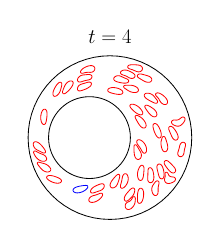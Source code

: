 \begin{tikzpicture}[scale=0.3]

\begin{axis}[
  xmin = -21,
  xmax = 21,
  ymin = -21,
  ymax = 21,
  scale only axis,
  axis equal image,
  hide axis,
  title = {\Huge$t=4$}
  ]

% outer solid wall
\addplot [mark=none,black,line width=1.0] table{
2.0e+01 -5.517e-16
1.99e+01 1.96e+00
1.962e+01 3.902e+00
1.914e+01 5.806e+00
1.848e+01 7.654e+00
1.764e+01 9.428e+00
1.663e+01 1.111e+01
1.546e+01 1.269e+01
1.414e+01 1.414e+01
1.269e+01 1.546e+01
1.111e+01 1.663e+01
9.428e+00 1.764e+01
7.654e+00 1.848e+01
5.806e+00 1.914e+01
3.902e+00 1.962e+01
1.96e+00 1.99e+01
2.328e-15 2.0e+01
-1.96e+00 1.99e+01
-3.902e+00 1.962e+01
-5.806e+00 1.914e+01
-7.654e+00 1.848e+01
-9.428e+00 1.764e+01
-1.111e+01 1.663e+01
-1.269e+01 1.546e+01
-1.414e+01 1.414e+01
-1.546e+01 1.269e+01
-1.663e+01 1.111e+01
-1.764e+01 9.428e+00
-1.848e+01 7.654e+00
-1.914e+01 5.806e+00
-1.962e+01 3.902e+00
-1.99e+01 1.96e+00
-2.0e+01 3.001e-15
-1.99e+01 -1.96e+00
-1.962e+01 -3.902e+00
-1.914e+01 -5.806e+00
-1.848e+01 -7.654e+00
-1.764e+01 -9.428e+00
-1.663e+01 -1.111e+01
-1.546e+01 -1.269e+01
-1.414e+01 -1.414e+01
-1.269e+01 -1.546e+01
-1.111e+01 -1.663e+01
-9.428e+00 -1.764e+01
-7.654e+00 -1.848e+01
-5.806e+00 -1.914e+01
-3.902e+00 -1.962e+01
-1.96e+00 -1.99e+01
-4.777e-15 -2.0e+01
1.96e+00 -1.99e+01
3.902e+00 -1.962e+01
5.806e+00 -1.914e+01
7.654e+00 -1.848e+01
9.428e+00 -1.764e+01
1.111e+01 -1.663e+01
1.269e+01 -1.546e+01
1.414e+01 -1.414e+01
1.546e+01 -1.269e+01
1.663e+01 -1.111e+01
1.764e+01 -9.428e+00
1.848e+01 -7.654e+00
1.914e+01 -5.806e+00
1.962e+01 -3.902e+00
1.99e+01 -1.96e+00
2.0e+01 -5.517e-16
};

% inner solid wall
\addplot [mark=none,black,line width=1.0] table{
5.0e+00 2.759e-16
4.952e+00 -9.802e-01
4.808e+00 -1.951e+00
4.569e+00 -2.903e+00
4.239e+00 -3.827e+00
3.819e+00 -4.714e+00
3.315e+00 -5.556e+00
2.73e+00 -6.344e+00
2.071e+00 -7.071e+00
1.344e+00 -7.73e+00
5.557e-01 -8.315e+00
-2.86e-01 -8.819e+00
-1.173e+00 -9.239e+00
-2.097e+00 -9.569e+00
-3.049e+00 -9.808e+00
-4.02e+00 -9.952e+00
-5.0e+00 -1.0e+01
-5.98e+00 -9.952e+00
-6.951e+00 -9.808e+00
-7.903e+00 -9.569e+00
-8.827e+00 -9.239e+00
-9.714e+00 -8.819e+00
-1.056e+01 -8.315e+00
-1.134e+01 -7.73e+00
-1.207e+01 -7.071e+00
-1.273e+01 -6.344e+00
-1.331e+01 -5.556e+00
-1.382e+01 -4.714e+00
-1.424e+01 -3.827e+00
-1.457e+01 -2.903e+00
-1.481e+01 -1.951e+00
-1.495e+01 -9.802e-01
-1.5e+01 -1.5e-15
-1.495e+01 9.802e-01
-1.481e+01 1.951e+00
-1.457e+01 2.903e+00
-1.424e+01 3.827e+00
-1.382e+01 4.714e+00
-1.331e+01 5.556e+00
-1.273e+01 6.344e+00
-1.207e+01 7.071e+00
-1.134e+01 7.73e+00
-1.056e+01 8.315e+00
-9.714e+00 8.819e+00
-8.827e+00 9.239e+00
-7.903e+00 9.569e+00
-6.951e+00 9.808e+00
-5.98e+00 9.952e+00
-5.0e+00 1.0e+01
-4.02e+00 9.952e+00
-3.049e+00 9.808e+00
-2.097e+00 9.569e+00
-1.173e+00 9.239e+00
-2.86e-01 8.819e+00
5.557e-01 8.315e+00
1.344e+00 7.73e+00
2.071e+00 7.071e+00
2.73e+00 6.344e+00
3.315e+00 5.556e+00
3.819e+00 4.714e+00
4.239e+00 3.827e+00
4.569e+00 2.903e+00
4.808e+00 1.951e+00
4.952e+00 9.802e-01
5.0e+00 2.759e-16
};

% vesicle1
\addplot [mark=none,red,line width=1.0] table{
1.748e+01 3.124e+00
1.753e+01 3.162e+00
1.759e+01 3.215e+00
1.766e+01 3.287e+00
1.775e+01 3.374e+00
1.784e+01 3.473e+00
1.792e+01 3.581e+00
1.801e+01 3.697e+00
1.81e+01 3.82e+00
1.818e+01 3.949e+00
1.825e+01 4.085e+00
1.831e+01 4.228e+00
1.835e+01 4.38e+00
1.836e+01 4.536e+00
1.833e+01 4.691e+00
1.826e+01 4.832e+00
1.815e+01 4.943e+00
1.801e+01 5.009e+00
1.785e+01 5.026e+00
1.77e+01 4.998e+00
1.756e+01 4.937e+00
1.742e+01 4.855e+00
1.73e+01 4.761e+00
1.718e+01 4.665e+00
1.706e+01 4.571e+00
1.694e+01 4.487e+00
1.681e+01 4.415e+00
1.668e+01 4.359e+00
1.655e+01 4.319e+00
1.643e+01 4.295e+00
1.633e+01 4.283e+00
1.625e+01 4.278e+00
1.619e+01 4.277e+00
1.613e+01 4.277e+00
1.605e+01 4.279e+00
1.595e+01 4.284e+00
1.583e+01 4.29e+00
1.57e+01 4.291e+00
1.556e+01 4.279e+00
1.542e+01 4.245e+00
1.528e+01 4.181e+00
1.517e+01 4.082e+00
1.509e+01 3.95e+00
1.506e+01 3.799e+00
1.507e+01 3.644e+00
1.513e+01 3.499e+00
1.522e+01 3.37e+00
1.533e+01 3.258e+00
1.546e+01 3.163e+00
1.559e+01 3.079e+00
1.573e+01 3.007e+00
1.588e+01 2.943e+00
1.603e+01 2.889e+00
1.617e+01 2.845e+00
1.633e+01 2.813e+00
1.648e+01 2.795e+00
1.663e+01 2.791e+00
1.678e+01 2.804e+00
1.692e+01 2.832e+00
1.706e+01 2.875e+00
1.718e+01 2.927e+00
1.728e+01 2.985e+00
1.737e+01 3.041e+00
1.744e+01 3.088e+00
1.748e+01 3.124e+00
};

% vesicle2
\addplot [mark=none,red,line width=1.0] table{
-1.24e+01 1.088e+01
-1.237e+01 1.093e+01
-1.233e+01 1.1e+01
-1.228e+01 1.109e+01
-1.223e+01 1.12e+01
-1.218e+01 1.132e+01
-1.213e+01 1.145e+01
-1.208e+01 1.159e+01
-1.204e+01 1.173e+01
-1.2e+01 1.188e+01
-1.196e+01 1.203e+01
-1.192e+01 1.218e+01
-1.188e+01 1.233e+01
-1.184e+01 1.248e+01
-1.181e+01 1.264e+01
-1.178e+01 1.279e+01
-1.176e+01 1.295e+01
-1.177e+01 1.311e+01
-1.18e+01 1.326e+01
-1.188e+01 1.34e+01
-1.2e+01 1.349e+01
-1.215e+01 1.353e+01
-1.23e+01 1.35e+01
-1.244e+01 1.344e+01
-1.257e+01 1.335e+01
-1.268e+01 1.325e+01
-1.278e+01 1.315e+01
-1.288e+01 1.304e+01
-1.296e+01 1.294e+01
-1.303e+01 1.284e+01
-1.309e+01 1.276e+01
-1.314e+01 1.27e+01
-1.317e+01 1.265e+01
-1.32e+01 1.26e+01
-1.325e+01 1.253e+01
-1.33e+01 1.244e+01
-1.336e+01 1.234e+01
-1.343e+01 1.222e+01
-1.349e+01 1.21e+01
-1.356e+01 1.197e+01
-1.362e+01 1.183e+01
-1.369e+01 1.169e+01
-1.374e+01 1.155e+01
-1.38e+01 1.141e+01
-1.384e+01 1.126e+01
-1.388e+01 1.11e+01
-1.391e+01 1.095e+01
-1.393e+01 1.079e+01
-1.393e+01 1.063e+01
-1.391e+01 1.048e+01
-1.386e+01 1.033e+01
-1.377e+01 1.02e+01
-1.364e+01 1.012e+01
-1.348e+01 1.008e+01
-1.333e+01 1.01e+01
-1.319e+01 1.015e+01
-1.305e+01 1.022e+01
-1.293e+01 1.03e+01
-1.282e+01 1.04e+01
-1.271e+01 1.049e+01
-1.262e+01 1.059e+01
-1.254e+01 1.068e+01
-1.248e+01 1.076e+01
-1.243e+01 1.083e+01
-1.24e+01 1.088e+01
};

% vesicle3
\addplot [mark=none,red,line width=1.0] table{
-1.095e+01 1.079e+01
-1.09e+01 1.082e+01
-1.083e+01 1.087e+01
-1.074e+01 1.092e+01
-1.065e+01 1.1e+01
-1.054e+01 1.108e+01
-1.044e+01 1.117e+01
-1.033e+01 1.127e+01
-1.022e+01 1.137e+01
-1.011e+01 1.147e+01
-1.0e+01 1.159e+01
-9.896e+00 1.17e+01
-9.793e+00 1.182e+01
-9.692e+00 1.194e+01
-9.594e+00 1.206e+01
-9.499e+00 1.219e+01
-9.408e+00 1.232e+01
-9.322e+00 1.245e+01
-9.241e+00 1.258e+01
-9.167e+00 1.272e+01
-9.101e+00 1.286e+01
-9.046e+00 1.301e+01
-9.005e+00 1.316e+01
-8.987e+00 1.331e+01
-8.999e+00 1.347e+01
-9.051e+00 1.361e+01
-9.14e+00 1.372e+01
-9.255e+00 1.38e+01
-9.38e+00 1.384e+01
-9.501e+00 1.385e+01
-9.604e+00 1.385e+01
-9.684e+00 1.384e+01
-9.742e+00 1.383e+01
-9.798e+00 1.381e+01
-9.875e+00 1.379e+01
-9.972e+00 1.375e+01
-1.008e+01 1.37e+01
-1.02e+01 1.363e+01
-1.031e+01 1.356e+01
-1.043e+01 1.347e+01
-1.054e+01 1.337e+01
-1.064e+01 1.326e+01
-1.074e+01 1.314e+01
-1.083e+01 1.301e+01
-1.091e+01 1.288e+01
-1.099e+01 1.274e+01
-1.106e+01 1.26e+01
-1.113e+01 1.246e+01
-1.119e+01 1.231e+01
-1.125e+01 1.217e+01
-1.131e+01 1.202e+01
-1.137e+01 1.188e+01
-1.143e+01 1.173e+01
-1.148e+01 1.158e+01
-1.153e+01 1.143e+01
-1.157e+01 1.129e+01
-1.158e+01 1.113e+01
-1.157e+01 1.099e+01
-1.152e+01 1.085e+01
-1.142e+01 1.075e+01
-1.13e+01 1.071e+01
-1.117e+01 1.071e+01
-1.108e+01 1.074e+01
-1.1e+01 1.077e+01
-1.095e+01 1.079e+01
};

% vesicle4
\addplot [mark=none,red,line width=1.0] table{
7.694e+00 1.419e+01
7.744e+00 1.416e+01
7.812e+00 1.412e+01
7.899e+00 1.406e+01
8.003e+00 1.4e+01
8.117e+00 1.393e+01
8.24e+00 1.387e+01
8.37e+00 1.38e+01
8.505e+00 1.373e+01
8.646e+00 1.368e+01
8.79e+00 1.362e+01
8.939e+00 1.358e+01
9.091e+00 1.355e+01
9.247e+00 1.352e+01
9.404e+00 1.351e+01
9.561e+00 1.352e+01
9.716e+00 1.355e+01
9.863e+00 1.361e+01
9.997e+00 1.37e+01
1.011e+01 1.381e+01
1.019e+01 1.394e+01
1.023e+01 1.409e+01
1.023e+01 1.425e+01
1.019e+01 1.44e+01
1.012e+01 1.453e+01
1.003e+01 1.465e+01
9.921e+00 1.475e+01
9.808e+00 1.483e+01
9.695e+00 1.49e+01
9.587e+00 1.496e+01
9.493e+00 1.5e+01
9.418e+00 1.503e+01
9.364e+00 1.505e+01
9.309e+00 1.507e+01
9.233e+00 1.51e+01
9.134e+00 1.513e+01
9.019e+00 1.517e+01
8.892e+00 1.52e+01
8.756e+00 1.524e+01
8.616e+00 1.528e+01
8.472e+00 1.532e+01
8.326e+00 1.536e+01
8.178e+00 1.54e+01
8.028e+00 1.544e+01
7.876e+00 1.548e+01
7.723e+00 1.552e+01
7.567e+00 1.554e+01
7.409e+00 1.555e+01
7.252e+00 1.554e+01
7.097e+00 1.551e+01
6.951e+00 1.545e+01
6.824e+00 1.536e+01
6.732e+00 1.523e+01
6.694e+00 1.508e+01
6.719e+00 1.493e+01
6.797e+00 1.479e+01
6.905e+00 1.469e+01
7.027e+00 1.46e+01
7.151e+00 1.452e+01
7.272e+00 1.445e+01
7.386e+00 1.439e+01
7.49e+00 1.432e+01
7.577e+00 1.427e+01
7.645e+00 1.422e+01
7.694e+00 1.419e+01
};

% vesicle5
\addplot [mark=none,red,line width=1.0] table{
-3.405e+00 -1.56e+01
-3.351e+00 -1.558e+01
-3.278e+00 -1.555e+01
-3.186e+00 -1.55e+01
-3.08e+00 -1.544e+01
-2.965e+00 -1.538e+01
-2.847e+00 -1.53e+01
-2.728e+00 -1.522e+01
-2.609e+00 -1.512e+01
-2.492e+00 -1.503e+01
-2.378e+00 -1.492e+01
-2.268e+00 -1.481e+01
-2.163e+00 -1.47e+01
-2.064e+00 -1.458e+01
-1.973e+00 -1.445e+01
-1.893e+00 -1.431e+01
-1.829e+00 -1.417e+01
-1.791e+00 -1.401e+01
-1.797e+00 -1.386e+01
-1.863e+00 -1.372e+01
-1.986e+00 -1.362e+01
-2.138e+00 -1.359e+01
-2.292e+00 -1.36e+01
-2.44e+00 -1.364e+01
-2.583e+00 -1.37e+01
-2.721e+00 -1.375e+01
-2.856e+00 -1.381e+01
-2.986e+00 -1.386e+01
-3.11e+00 -1.391e+01
-3.224e+00 -1.395e+01
-3.322e+00 -1.398e+01
-3.398e+00 -1.401e+01
-3.454e+00 -1.403e+01
-3.51e+00 -1.404e+01
-3.588e+00 -1.407e+01
-3.687e+00 -1.409e+01
-3.805e+00 -1.412e+01
-3.933e+00 -1.416e+01
-4.069e+00 -1.419e+01
-4.208e+00 -1.424e+01
-4.348e+00 -1.429e+01
-4.486e+00 -1.435e+01
-4.62e+00 -1.443e+01
-4.745e+00 -1.452e+01
-4.86e+00 -1.462e+01
-4.963e+00 -1.474e+01
-5.05e+00 -1.487e+01
-5.115e+00 -1.502e+01
-5.153e+00 -1.517e+01
-5.153e+00 -1.533e+01
-5.108e+00 -1.548e+01
-5.02e+00 -1.561e+01
-4.9e+00 -1.571e+01
-4.758e+00 -1.578e+01
-4.609e+00 -1.581e+01
-4.455e+00 -1.583e+01
-4.304e+00 -1.583e+01
-4.154e+00 -1.582e+01
-4.011e+00 -1.58e+01
-3.873e+00 -1.577e+01
-3.746e+00 -1.573e+01
-3.631e+00 -1.569e+01
-3.534e+00 -1.566e+01
-3.458e+00 -1.563e+01
-3.405e+00 -1.56e+01
};

% vesicle6
\addplot [mark=none,red,line width=1.0] table{
1.346e+01 6.982e-02
1.342e+01 1.152e-01
1.336e+01 1.718e-01
1.328e+01 2.287e-01
1.316e+01 2.643e-01
1.303e+01 2.539e-01
1.291e+01 1.873e-01
1.282e+01 7.579e-02
1.275e+01 -5.955e-02
1.271e+01 -2.048e-01
1.267e+01 -3.534e-01
1.263e+01 -5.031e-01
1.258e+01 -6.533e-01
1.254e+01 -8.05e-01
1.251e+01 -9.587e-01
1.248e+01 -1.115e+00
1.247e+01 -1.272e+00
1.247e+01 -1.43e+00
1.248e+01 -1.588e+00
1.249e+01 -1.745e+00
1.252e+01 -1.9e+00
1.254e+01 -2.054e+00
1.257e+01 -2.206e+00
1.261e+01 -2.356e+00
1.265e+01 -2.503e+00
1.269e+01 -2.645e+00
1.274e+01 -2.782e+00
1.28e+01 -2.912e+00
1.286e+01 -3.029e+00
1.292e+01 -3.132e+00
1.298e+01 -3.214e+00
1.304e+01 -3.273e+00
1.308e+01 -3.312e+00
1.313e+01 -3.347e+00
1.32e+01 -3.389e+00
1.33e+01 -3.428e+00
1.341e+01 -3.45e+00
1.355e+01 -3.441e+00
1.368e+01 -3.396e+00
1.38e+01 -3.315e+00
1.39e+01 -3.206e+00
1.398e+01 -3.077e+00
1.404e+01 -2.936e+00
1.408e+01 -2.786e+00
1.411e+01 -2.632e+00
1.412e+01 -2.476e+00
1.413e+01 -2.318e+00
1.412e+01 -2.16e+00
1.41e+01 -2.003e+00
1.408e+01 -1.847e+00
1.405e+01 -1.692e+00
1.401e+01 -1.539e+00
1.397e+01 -1.387e+00
1.393e+01 -1.237e+00
1.388e+01 -1.089e+00
1.383e+01 -9.418e-01
1.379e+01 -7.968e-01
1.375e+01 -6.54e-01
1.37e+01 -5.149e-01
1.366e+01 -3.809e-01
1.362e+01 -2.555e-01
1.357e+01 -1.426e-01
1.353e+01 -4.881e-02
1.349e+01 2.151e-02
1.346e+01 6.982e-02
};

% vesicle7
\addplot [mark=none,red,line width=1.0] table{
7.553e+00 1.621e+01
7.603e+00 1.624e+01
7.667e+00 1.629e+01
7.742e+00 1.636e+01
7.818e+00 1.645e+01
7.884e+00 1.657e+01
7.93e+00 1.67e+01
7.95e+00 1.685e+01
7.94e+00 1.699e+01
7.897e+00 1.714e+01
7.824e+00 1.728e+01
7.724e+00 1.739e+01
7.604e+00 1.749e+01
7.469e+00 1.757e+01
7.324e+00 1.764e+01
7.173e+00 1.768e+01
7.018e+00 1.771e+01
6.862e+00 1.774e+01
6.705e+00 1.776e+01
6.548e+00 1.777e+01
6.392e+00 1.778e+01
6.235e+00 1.779e+01
6.08e+00 1.779e+01
5.926e+00 1.78e+01
5.774e+00 1.78e+01
5.625e+00 1.78e+01
5.479e+00 1.78e+01
5.339e+00 1.779e+01
5.207e+00 1.779e+01
5.086e+00 1.778e+01
4.983e+00 1.777e+01
4.903e+00 1.775e+01
4.846e+00 1.774e+01
4.789e+00 1.773e+01
4.711e+00 1.771e+01
4.615e+00 1.767e+01
4.512e+00 1.761e+01
4.418e+00 1.751e+01
4.355e+00 1.739e+01
4.343e+00 1.724e+01
4.388e+00 1.71e+01
4.481e+00 1.698e+01
4.605e+00 1.689e+01
4.745e+00 1.682e+01
4.892e+00 1.677e+01
5.042e+00 1.673e+01
5.194e+00 1.668e+01
5.345e+00 1.664e+01
5.494e+00 1.659e+01
5.642e+00 1.653e+01
5.788e+00 1.647e+01
5.933e+00 1.641e+01
6.076e+00 1.634e+01
6.218e+00 1.628e+01
6.361e+00 1.622e+01
6.505e+00 1.616e+01
6.65e+00 1.612e+01
6.797e+00 1.609e+01
6.941e+00 1.607e+01
7.082e+00 1.607e+01
7.213e+00 1.609e+01
7.331e+00 1.611e+01
7.429e+00 1.615e+01
7.502e+00 1.618e+01
7.553e+00 1.621e+01
};

% vesicle8
\addplot [mark=none,red,line width=1.0] table{
8.851e+00 7.923e+00
8.794e+00 7.912e+00
8.718e+00 7.884e+00
8.633e+00 7.825e+00
8.564e+00 7.726e+00
8.534e+00 7.598e+00
8.55e+00 7.459e+00
8.601e+00 7.323e+00
8.672e+00 7.192e+00
8.755e+00 7.064e+00
8.841e+00 6.937e+00
8.929e+00 6.809e+00
9.017e+00 6.68e+00
9.107e+00 6.55e+00
9.196e+00 6.421e+00
9.288e+00 6.293e+00
9.382e+00 6.165e+00
9.479e+00 6.041e+00
9.579e+00 5.919e+00
9.684e+00 5.801e+00
9.792e+00 5.687e+00
9.904e+00 5.577e+00
1.002e+01 5.474e+00
1.014e+01 5.378e+00
1.026e+01 5.291e+00
1.039e+01 5.214e+00
1.052e+01 5.151e+00
1.066e+01 5.105e+00
1.079e+01 5.078e+00
1.091e+01 5.071e+00
1.101e+01 5.081e+00
1.109e+01 5.101e+00
1.114e+01 5.122e+00
1.119e+01 5.148e+00
1.126e+01 5.193e+00
1.134e+01 5.265e+00
1.14e+01 5.365e+00
1.145e+01 5.487e+00
1.148e+01 5.626e+00
1.147e+01 5.771e+00
1.145e+01 5.918e+00
1.14e+01 6.063e+00
1.134e+01 6.204e+00
1.127e+01 6.34e+00
1.118e+01 6.471e+00
1.109e+01 6.596e+00
1.098e+01 6.715e+00
1.087e+01 6.829e+00
1.076e+01 6.936e+00
1.064e+01 7.037e+00
1.051e+01 7.134e+00
1.038e+01 7.226e+00
1.025e+01 7.314e+00
1.012e+01 7.397e+00
9.988e+00 7.478e+00
9.855e+00 7.556e+00
9.722e+00 7.63e+00
9.59e+00 7.7e+00
9.46e+00 7.765e+00
9.332e+00 7.822e+00
9.208e+00 7.87e+00
9.092e+00 7.904e+00
8.99e+00 7.922e+00
8.909e+00 7.927e+00
8.851e+00 7.923e+00
};

% vesicle9
\addplot [mark=none,red,line width=1.0] table{
7.502e+00 -6.25e-01
7.448e+00 -6.018e-01
7.372e+00 -5.734e-01
7.273e+00 -5.446e-01
7.154e+00 -5.238e-01
7.022e+00 -5.218e-01
6.884e+00 -5.496e-01
6.756e+00 -6.169e-01
6.653e+00 -7.243e-01
6.588e+00 -8.613e-01
6.562e+00 -1.013e+00
6.57e+00 -1.168e+00
6.603e+00 -1.32e+00
6.659e+00 -1.467e+00
6.732e+00 -1.607e+00
6.817e+00 -1.74e+00
6.908e+00 -1.868e+00
7.003e+00 -1.995e+00
7.098e+00 -2.121e+00
7.191e+00 -2.248e+00
7.283e+00 -2.376e+00
7.371e+00 -2.505e+00
7.455e+00 -2.635e+00
7.536e+00 -2.767e+00
7.612e+00 -2.898e+00
7.684e+00 -3.029e+00
7.753e+00 -3.157e+00
7.82e+00 -3.28e+00
7.886e+00 -3.395e+00
7.952e+00 -3.497e+00
8.014e+00 -3.58e+00
8.067e+00 -3.641e+00
8.109e+00 -3.681e+00
8.154e+00 -3.719e+00
8.222e+00 -3.763e+00
8.317e+00 -3.803e+00
8.436e+00 -3.821e+00
8.566e+00 -3.798e+00
8.688e+00 -3.729e+00
8.787e+00 -3.624e+00
8.861e+00 -3.494e+00
8.911e+00 -3.351e+00
8.942e+00 -3.2e+00
8.956e+00 -3.045e+00
8.956e+00 -2.889e+00
8.944e+00 -2.732e+00
8.921e+00 -2.577e+00
8.887e+00 -2.422e+00
8.844e+00 -2.27e+00
8.793e+00 -2.121e+00
8.733e+00 -1.975e+00
8.665e+00 -1.832e+00
8.591e+00 -1.694e+00
8.51e+00 -1.56e+00
8.423e+00 -1.432e+00
8.33e+00 -1.309e+00
8.233e+00 -1.192e+00
8.131e+00 -1.083e+00
8.026e+00 -9.819e-01
7.92e+00 -8.902e-01
7.815e+00 -8.096e-01
7.714e+00 -7.415e-01
7.626e+00 -6.883e-01
7.554e+00 -6.502e-01
7.502e+00 -6.25e-01
};

% vesicle10
\addplot [mark=none,red,line width=1.0] table{
1.321e+01 -9.104e+00
1.321e+01 -9.046e+00
1.321e+01 -8.965e+00
1.321e+01 -8.861e+00
1.321e+01 -8.74e+00
1.321e+01 -8.608e+00
1.319e+01 -8.468e+00
1.318e+01 -8.323e+00
1.315e+01 -8.176e+00
1.312e+01 -8.027e+00
1.309e+01 -7.877e+00
1.305e+01 -7.727e+00
1.3e+01 -7.577e+00
1.295e+01 -7.429e+00
1.29e+01 -7.281e+00
1.284e+01 -7.136e+00
1.277e+01 -6.994e+00
1.268e+01 -6.859e+00
1.259e+01 -6.733e+00
1.248e+01 -6.622e+00
1.235e+01 -6.535e+00
1.22e+01 -6.48e+00
1.205e+01 -6.463e+00
1.19e+01 -6.49e+00
1.176e+01 -6.557e+00
1.165e+01 -6.658e+00
1.157e+01 -6.779e+00
1.152e+01 -6.91e+00
1.149e+01 -7.039e+00
1.148e+01 -7.16e+00
1.148e+01 -7.263e+00
1.149e+01 -7.344e+00
1.149e+01 -7.402e+00
1.15e+01 -7.46e+00
1.151e+01 -7.54e+00
1.153e+01 -7.641e+00
1.156e+01 -7.76e+00
1.159e+01 -7.889e+00
1.162e+01 -8.025e+00
1.166e+01 -8.166e+00
1.169e+01 -8.311e+00
1.173e+01 -8.459e+00
1.177e+01 -8.608e+00
1.181e+01 -8.759e+00
1.184e+01 -8.911e+00
1.188e+01 -9.063e+00
1.192e+01 -9.215e+00
1.197e+01 -9.366e+00
1.203e+01 -9.514e+00
1.209e+01 -9.657e+00
1.217e+01 -9.792e+00
1.228e+01 -9.912e+00
1.24e+01 -1.001e+01
1.254e+01 -1.007e+01
1.27e+01 -1.009e+01
1.284e+01 -1.006e+01
1.297e+01 -9.976e+00
1.307e+01 -9.864e+00
1.313e+01 -9.733e+00
1.317e+01 -9.598e+00
1.319e+01 -9.468e+00
1.32e+01 -9.347e+00
1.321e+01 -9.243e+00
1.321e+01 -9.163e+00
1.321e+01 -9.104e+00
};

% vesicle11
\addplot [mark=none,red,line width=1.0] table{
-1.787e+01 -1.066e+00
-1.793e+01 -1.049e+00
-1.801e+01 -1.032e+00
-1.811e+01 -1.018e+00
-1.823e+01 -1.019e+00
-1.836e+01 -1.043e+00
-1.849e+01 -1.101e+00
-1.86e+01 -1.196e+00
-1.868e+01 -1.322e+00
-1.872e+01 -1.467e+00
-1.873e+01 -1.62e+00
-1.872e+01 -1.775e+00
-1.869e+01 -1.928e+00
-1.864e+01 -2.077e+00
-1.858e+01 -2.222e+00
-1.851e+01 -2.361e+00
-1.842e+01 -2.493e+00
-1.832e+01 -2.616e+00
-1.821e+01 -2.729e+00
-1.809e+01 -2.83e+00
-1.796e+01 -2.918e+00
-1.782e+01 -2.998e+00
-1.769e+01 -3.071e+00
-1.755e+01 -3.139e+00
-1.741e+01 -3.206e+00
-1.728e+01 -3.271e+00
-1.715e+01 -3.335e+00
-1.702e+01 -3.397e+00
-1.69e+01 -3.457e+00
-1.679e+01 -3.511e+00
-1.67e+01 -3.558e+00
-1.663e+01 -3.594e+00
-1.658e+01 -3.62e+00
-1.653e+01 -3.645e+00
-1.645e+01 -3.679e+00
-1.636e+01 -3.718e+00
-1.624e+01 -3.756e+00
-1.611e+01 -3.779e+00
-1.597e+01 -3.771e+00
-1.584e+01 -3.708e+00
-1.576e+01 -3.587e+00
-1.574e+01 -3.437e+00
-1.577e+01 -3.287e+00
-1.583e+01 -3.143e+00
-1.59e+01 -3.005e+00
-1.599e+01 -2.87e+00
-1.607e+01 -2.738e+00
-1.616e+01 -2.608e+00
-1.625e+01 -2.48e+00
-1.635e+01 -2.354e+00
-1.645e+01 -2.23e+00
-1.655e+01 -2.108e+00
-1.665e+01 -1.989e+00
-1.675e+01 -1.873e+00
-1.686e+01 -1.761e+00
-1.697e+01 -1.653e+00
-1.708e+01 -1.55e+00
-1.72e+01 -1.454e+00
-1.731e+01 -1.365e+00
-1.743e+01 -1.285e+00
-1.754e+01 -1.215e+00
-1.765e+01 -1.158e+00
-1.774e+01 -1.114e+00
-1.782e+01 -1.084e+00
-1.787e+01 -1.066e+00
};

% vesicle12
\addplot [mark=none,red,line width=1.0] table{
1.276e+01 1.048e+01
1.272e+01 1.051e+01
1.265e+01 1.056e+01
1.256e+01 1.061e+01
1.246e+01 1.067e+01
1.234e+01 1.073e+01
1.221e+01 1.079e+01
1.207e+01 1.084e+01
1.193e+01 1.089e+01
1.178e+01 1.092e+01
1.163e+01 1.093e+01
1.147e+01 1.091e+01
1.133e+01 1.084e+01
1.122e+01 1.074e+01
1.116e+01 1.059e+01
1.117e+01 1.044e+01
1.123e+01 1.029e+01
1.133e+01 1.016e+01
1.143e+01 1.005e+01
1.155e+01 9.939e+00
1.166e+01 9.826e+00
1.176e+01 9.708e+00
1.185e+01 9.585e+00
1.194e+01 9.456e+00
1.202e+01 9.325e+00
1.209e+01 9.194e+00
1.216e+01 9.066e+00
1.222e+01 8.944e+00
1.23e+01 8.832e+00
1.236e+01 8.733e+00
1.243e+01 8.652e+00
1.248e+01 8.59e+00
1.252e+01 8.548e+00
1.256e+01 8.506e+00
1.262e+01 8.451e+00
1.27e+01 8.384e+00
1.28e+01 8.311e+00
1.291e+01 8.239e+00
1.303e+01 8.172e+00
1.317e+01 8.118e+00
1.331e+01 8.081e+00
1.346e+01 8.068e+00
1.362e+01 8.086e+00
1.376e+01 8.14e+00
1.389e+01 8.231e+00
1.399e+01 8.352e+00
1.405e+01 8.496e+00
1.408e+01 8.651e+00
1.408e+01 8.808e+00
1.405e+01 8.964e+00
1.4e+01 9.113e+00
1.393e+01 9.257e+00
1.386e+01 9.393e+00
1.377e+01 9.524e+00
1.368e+01 9.648e+00
1.358e+01 9.766e+00
1.347e+01 9.879e+00
1.337e+01 9.985e+00
1.326e+01 1.008e+01
1.316e+01 1.018e+01
1.306e+01 1.026e+01
1.296e+01 1.034e+01
1.288e+01 1.04e+01
1.281e+01 1.045e+01
1.276e+01 1.048e+01
};

% vesicle13
\addplot [mark=none,red,line width=1.0] table{
3.457e+00 1.462e+01
3.404e+00 1.464e+01
3.33e+00 1.468e+01
3.236e+00 1.472e+01
3.127e+00 1.477e+01
3.008e+00 1.483e+01
2.881e+00 1.489e+01
2.749e+00 1.495e+01
2.611e+00 1.501e+01
2.467e+00 1.506e+01
2.318e+00 1.509e+01
2.164e+00 1.512e+01
2.008e+00 1.512e+01
1.851e+00 1.511e+01
1.696e+00 1.508e+01
1.546e+00 1.503e+01
1.4e+00 1.497e+01
1.264e+00 1.489e+01
1.141e+00 1.479e+01
1.039e+00 1.467e+01
9.679e-01 1.453e+01
9.389e-01 1.438e+01
9.589e-01 1.422e+01
1.024e+00 1.409e+01
1.122e+00 1.397e+01
1.239e+00 1.388e+01
1.365e+00 1.38e+01
1.491e+00 1.374e+01
1.614e+00 1.369e+01
1.728e+00 1.365e+01
1.827e+00 1.362e+01
1.904e+00 1.36e+01
1.96e+00 1.358e+01
2.016e+00 1.356e+01
2.094e+00 1.354e+01
2.195e+00 1.352e+01
2.312e+00 1.349e+01
2.441e+00 1.346e+01
2.579e+00 1.343e+01
2.722e+00 1.34e+01
2.869e+00 1.338e+01
3.019e+00 1.335e+01
3.172e+00 1.334e+01
3.327e+00 1.332e+01
3.483e+00 1.332e+01
3.64e+00 1.332e+01
3.798e+00 1.332e+01
3.955e+00 1.334e+01
4.11e+00 1.337e+01
4.261e+00 1.341e+01
4.399e+00 1.349e+01
4.511e+00 1.36e+01
4.578e+00 1.374e+01
4.585e+00 1.389e+01
4.531e+00 1.404e+01
4.433e+00 1.416e+01
4.311e+00 1.425e+01
4.18e+00 1.432e+01
4.047e+00 1.438e+01
3.917e+00 1.443e+01
3.793e+00 1.448e+01
3.681e+00 1.452e+01
3.585e+00 1.456e+01
3.511e+00 1.46e+01
3.457e+00 1.462e+01
};

% vesicle14
\addplot [mark=none,red,line width=1.0] table{
-1.698e+01 -3.898e+00
-1.703e+01 -3.877e+00
-1.711e+01 -3.845e+00
-1.72e+01 -3.803e+00
-1.731e+01 -3.752e+00
-1.743e+01 -3.693e+00
-1.756e+01 -3.627e+00
-1.768e+01 -3.556e+00
-1.781e+01 -3.481e+00
-1.794e+01 -3.407e+00
-1.808e+01 -3.338e+00
-1.823e+01 -3.286e+00
-1.838e+01 -3.272e+00
-1.853e+01 -3.325e+00
-1.863e+01 -3.446e+00
-1.865e+01 -3.601e+00
-1.863e+01 -3.757e+00
-1.857e+01 -3.906e+00
-1.851e+01 -4.051e+00
-1.844e+01 -4.191e+00
-1.836e+01 -4.328e+00
-1.828e+01 -4.462e+00
-1.82e+01 -4.591e+00
-1.811e+01 -4.717e+00
-1.801e+01 -4.837e+00
-1.792e+01 -4.952e+00
-1.782e+01 -5.059e+00
-1.772e+01 -5.158e+00
-1.762e+01 -5.247e+00
-1.753e+01 -5.323e+00
-1.744e+01 -5.384e+00
-1.738e+01 -5.429e+00
-1.733e+01 -5.46e+00
-1.728e+01 -5.49e+00
-1.721e+01 -5.529e+00
-1.711e+01 -5.576e+00
-1.7e+01 -5.626e+00
-1.688e+01 -5.674e+00
-1.675e+01 -5.717e+00
-1.661e+01 -5.754e+00
-1.646e+01 -5.78e+00
-1.631e+01 -5.794e+00
-1.615e+01 -5.791e+00
-1.6e+01 -5.769e+00
-1.585e+01 -5.722e+00
-1.571e+01 -5.647e+00
-1.56e+01 -5.542e+00
-1.551e+01 -5.408e+00
-1.547e+01 -5.255e+00
-1.548e+01 -5.098e+00
-1.552e+01 -4.945e+00
-1.558e+01 -4.802e+00
-1.567e+01 -4.67e+00
-1.577e+01 -4.549e+00
-1.587e+01 -4.439e+00
-1.599e+01 -4.343e+00
-1.612e+01 -4.259e+00
-1.625e+01 -4.189e+00
-1.639e+01 -4.128e+00
-1.652e+01 -4.076e+00
-1.664e+01 -4.029e+00
-1.675e+01 -3.986e+00
-1.685e+01 -3.95e+00
-1.693e+01 -3.92e+00
-1.698e+01 -3.898e+00
};

% vesicle15
\addplot [mark=none,red,line width=1.0] table{
-5.275e+00 1.354e+01
-5.333e+00 1.353e+01
-5.412e+00 1.352e+01
-5.512e+00 1.349e+01
-5.629e+00 1.346e+01
-5.756e+00 1.342e+01
-5.891e+00 1.338e+01
-6.03e+00 1.334e+01
-6.173e+00 1.329e+01
-6.318e+00 1.325e+01
-6.466e+00 1.321e+01
-6.616e+00 1.317e+01
-6.766e+00 1.312e+01
-6.916e+00 1.308e+01
-7.065e+00 1.302e+01
-7.21e+00 1.296e+01
-7.349e+00 1.289e+01
-7.478e+00 1.28e+01
-7.594e+00 1.269e+01
-7.695e+00 1.257e+01
-7.779e+00 1.244e+01
-7.846e+00 1.23e+01
-7.896e+00 1.215e+01
-7.925e+00 1.2e+01
-7.928e+00 1.185e+01
-7.897e+00 1.17e+01
-7.826e+00 1.157e+01
-7.719e+00 1.148e+01
-7.597e+00 1.143e+01
-7.478e+00 1.141e+01
-7.374e+00 1.142e+01
-7.293e+00 1.142e+01
-7.236e+00 1.143e+01
-7.178e+00 1.144e+01
-7.099e+00 1.146e+01
-6.998e+00 1.148e+01
-6.882e+00 1.151e+01
-6.755e+00 1.155e+01
-6.621e+00 1.16e+01
-6.484e+00 1.165e+01
-6.343e+00 1.17e+01
-6.202e+00 1.175e+01
-6.059e+00 1.181e+01
-5.916e+00 1.187e+01
-5.774e+00 1.193e+01
-5.632e+00 1.2e+01
-5.492e+00 1.208e+01
-5.354e+00 1.215e+01
-5.22e+00 1.224e+01
-5.089e+00 1.232e+01
-4.964e+00 1.242e+01
-4.846e+00 1.252e+01
-4.738e+00 1.264e+01
-4.644e+00 1.276e+01
-4.57e+00 1.29e+01
-4.526e+00 1.305e+01
-4.524e+00 1.32e+01
-4.572e+00 1.334e+01
-4.665e+00 1.345e+01
-4.786e+00 1.352e+01
-4.913e+00 1.356e+01
-5.034e+00 1.357e+01
-5.137e+00 1.356e+01
-5.218e+00 1.355e+01
-5.275e+00 1.354e+01
};

% vesicle16
\addplot [mark=none,red,line width=1.0] table{
1.059e+01 8.591e+00
1.065e+01 8.566e+00
1.072e+01 8.533e+00
1.081e+01 8.492e+00
1.093e+01 8.45e+00
1.105e+01 8.413e+00
1.119e+01 8.392e+00
1.134e+01 8.4e+00
1.148e+01 8.45e+00
1.159e+01 8.551e+00
1.165e+01 8.69e+00
1.165e+01 8.845e+00
1.161e+01 8.993e+00
1.153e+01 9.13e+00
1.144e+01 9.257e+00
1.134e+01 9.38e+00
1.124e+01 9.502e+00
1.114e+01 9.626e+00
1.104e+01 9.751e+00
1.095e+01 9.877e+00
1.085e+01 1.0e+01
1.075e+01 1.012e+01
1.065e+01 1.024e+01
1.054e+01 1.034e+01
1.042e+01 1.044e+01
1.03e+01 1.052e+01
1.017e+01 1.059e+01
1.004e+01 1.065e+01
9.92e+00 1.071e+01
9.806e+00 1.075e+01
9.707e+00 1.077e+01
9.628e+00 1.079e+01
9.571e+00 1.081e+01
9.514e+00 1.082e+01
9.434e+00 1.083e+01
9.331e+00 1.084e+01
9.21e+00 1.085e+01
9.078e+00 1.085e+01
8.938e+00 1.084e+01
8.796e+00 1.08e+01
8.659e+00 1.075e+01
8.536e+00 1.066e+01
8.444e+00 1.053e+01
8.396e+00 1.039e+01
8.399e+00 1.023e+01
8.446e+00 1.008e+01
8.523e+00 9.945e+00
8.619e+00 9.82e+00
8.728e+00 9.706e+00
8.845e+00 9.6e+00
8.968e+00 9.501e+00
9.096e+00 9.408e+00
9.226e+00 9.32e+00
9.359e+00 9.237e+00
9.493e+00 9.159e+00
9.627e+00 9.084e+00
9.761e+00 9.012e+00
9.894e+00 8.943e+00
1.002e+01 8.876e+00
1.015e+01 8.812e+00
1.027e+01 8.753e+00
1.038e+01 8.698e+00
1.047e+01 8.652e+00
1.054e+01 8.616e+00
1.059e+01 8.591e+00
};

% vesicle17
\addplot [mark=none,red,line width=1.0] table{
-1.581e+01 6.911e+00
-1.587e+01 6.928e+00
-1.595e+01 6.94e+00
-1.605e+01 6.932e+00
-1.617e+01 6.893e+00
-1.628e+01 6.824e+00
-1.638e+01 6.729e+00
-1.647e+01 6.615e+00
-1.655e+01 6.489e+00
-1.662e+01 6.354e+00
-1.668e+01 6.212e+00
-1.673e+01 6.066e+00
-1.678e+01 5.916e+00
-1.681e+01 5.763e+00
-1.685e+01 5.608e+00
-1.687e+01 5.452e+00
-1.689e+01 5.295e+00
-1.69e+01 5.138e+00
-1.691e+01 4.98e+00
-1.691e+01 4.822e+00
-1.69e+01 4.665e+00
-1.689e+01 4.51e+00
-1.687e+01 4.356e+00
-1.684e+01 4.204e+00
-1.681e+01 4.056e+00
-1.677e+01 3.912e+00
-1.672e+01 3.775e+00
-1.666e+01 3.647e+00
-1.66e+01 3.531e+00
-1.653e+01 3.433e+00
-1.646e+01 3.356e+00
-1.64e+01 3.303e+00
-1.635e+01 3.27e+00
-1.63e+01 3.243e+00
-1.622e+01 3.215e+00
-1.612e+01 3.203e+00
-1.6e+01 3.225e+00
-1.589e+01 3.291e+00
-1.579e+01 3.394e+00
-1.572e+01 3.52e+00
-1.566e+01 3.659e+00
-1.562e+01 3.804e+00
-1.558e+01 3.954e+00
-1.555e+01 4.106e+00
-1.552e+01 4.259e+00
-1.55e+01 4.414e+00
-1.547e+01 4.57e+00
-1.545e+01 4.727e+00
-1.543e+01 4.883e+00
-1.541e+01 5.04e+00
-1.54e+01 5.197e+00
-1.538e+01 5.355e+00
-1.538e+01 5.511e+00
-1.537e+01 5.668e+00
-1.537e+01 5.823e+00
-1.538e+01 5.977e+00
-1.539e+01 6.128e+00
-1.541e+01 6.276e+00
-1.544e+01 6.418e+00
-1.549e+01 6.551e+00
-1.555e+01 6.669e+00
-1.562e+01 6.768e+00
-1.569e+01 6.84e+00
-1.576e+01 6.886e+00
-1.581e+01 6.911e+00
};

% vesicle18
\addplot [mark=none,red,line width=1.0] table{
4.407e+00 -1.756e+01
4.465e+00 -1.757e+01
4.546e+00 -1.757e+01
4.649e+00 -1.756e+01
4.767e+00 -1.753e+01
4.892e+00 -1.749e+01
5.019e+00 -1.743e+01
5.144e+00 -1.736e+01
5.266e+00 -1.727e+01
5.383e+00 -1.717e+01
5.494e+00 -1.706e+01
5.599e+00 -1.695e+01
5.698e+00 -1.683e+01
5.789e+00 -1.67e+01
5.872e+00 -1.657e+01
5.946e+00 -1.643e+01
6.01e+00 -1.628e+01
6.063e+00 -1.613e+01
6.105e+00 -1.598e+01
6.136e+00 -1.583e+01
6.159e+00 -1.567e+01
6.176e+00 -1.552e+01
6.19e+00 -1.536e+01
6.202e+00 -1.521e+01
6.212e+00 -1.506e+01
6.215e+00 -1.491e+01
6.202e+00 -1.476e+01
6.161e+00 -1.463e+01
6.087e+00 -1.452e+01
5.986e+00 -1.445e+01
5.886e+00 -1.443e+01
5.806e+00 -1.444e+01
5.751e+00 -1.446e+01
5.7e+00 -1.449e+01
5.637e+00 -1.454e+01
5.57e+00 -1.462e+01
5.505e+00 -1.472e+01
5.441e+00 -1.484e+01
5.374e+00 -1.496e+01
5.298e+00 -1.508e+01
5.21e+00 -1.521e+01
5.111e+00 -1.532e+01
4.998e+00 -1.543e+01
4.875e+00 -1.552e+01
4.741e+00 -1.56e+01
4.6e+00 -1.567e+01
4.455e+00 -1.573e+01
4.311e+00 -1.579e+01
4.171e+00 -1.587e+01
4.045e+00 -1.597e+01
3.939e+00 -1.608e+01
3.855e+00 -1.621e+01
3.794e+00 -1.636e+01
3.755e+00 -1.651e+01
3.737e+00 -1.667e+01
3.741e+00 -1.682e+01
3.766e+00 -1.697e+01
3.813e+00 -1.711e+01
3.882e+00 -1.724e+01
3.97e+00 -1.735e+01
4.071e+00 -1.743e+01
4.175e+00 -1.75e+01
4.271e+00 -1.753e+01
4.349e+00 -1.755e+01
4.407e+00 -1.756e+01
};

% vesicle19
\addplot [mark=none,red,line width=1.0] table{
1.683e+01 -2.916e+00
1.681e+01 -2.972e+00
1.679e+01 -3.049e+00
1.676e+01 -3.148e+00
1.672e+01 -3.263e+00
1.668e+01 -3.389e+00
1.664e+01 -3.525e+00
1.661e+01 -3.667e+00
1.659e+01 -3.815e+00
1.659e+01 -3.967e+00
1.661e+01 -4.119e+00
1.666e+01 -4.266e+00
1.674e+01 -4.4e+00
1.685e+01 -4.514e+00
1.698e+01 -4.599e+00
1.713e+01 -4.65e+00
1.729e+01 -4.664e+00
1.744e+01 -4.64e+00
1.759e+01 -4.582e+00
1.772e+01 -4.494e+00
1.783e+01 -4.382e+00
1.792e+01 -4.254e+00
1.799e+01 -4.115e+00
1.804e+01 -3.97e+00
1.808e+01 -3.822e+00
1.811e+01 -3.676e+00
1.813e+01 -3.532e+00
1.815e+01 -3.392e+00
1.816e+01 -3.261e+00
1.818e+01 -3.141e+00
1.82e+01 -3.039e+00
1.821e+01 -2.96e+00
1.823e+01 -2.903e+00
1.824e+01 -2.846e+00
1.826e+01 -2.767e+00
1.828e+01 -2.667e+00
1.832e+01 -2.55e+00
1.835e+01 -2.424e+00
1.839e+01 -2.289e+00
1.843e+01 -2.149e+00
1.847e+01 -2.002e+00
1.848e+01 -1.852e+00
1.848e+01 -1.698e+00
1.845e+01 -1.546e+00
1.838e+01 -1.405e+00
1.828e+01 -1.287e+00
1.815e+01 -1.2e+00
1.8e+01 -1.152e+00
1.784e+01 -1.146e+00
1.768e+01 -1.178e+00
1.754e+01 -1.244e+00
1.741e+01 -1.338e+00
1.731e+01 -1.453e+00
1.722e+01 -1.583e+00
1.715e+01 -1.722e+00
1.71e+01 -1.866e+00
1.705e+01 -2.011e+00
1.702e+01 -2.157e+00
1.699e+01 -2.299e+00
1.696e+01 -2.436e+00
1.693e+01 -2.565e+00
1.69e+01 -2.683e+00
1.687e+01 -2.783e+00
1.685e+01 -2.86e+00
1.683e+01 -2.916e+00
};

% vesicle20
\addplot [mark=none,red,line width=1.0] table{
7.063e+00 -2.784e+00
7.034e+00 -2.734e+00
6.994e+00 -2.664e+00
6.942e+00 -2.574e+00
6.882e+00 -2.469e+00
6.816e+00 -2.354e+00
6.744e+00 -2.233e+00
6.667e+00 -2.11e+00
6.581e+00 -1.988e+00
6.48e+00 -1.873e+00
6.358e+00 -1.781e+00
6.21e+00 -1.74e+00
6.062e+00 -1.782e+00
5.96e+00 -1.899e+00
5.91e+00 -2.048e+00
5.889e+00 -2.205e+00
5.881e+00 -2.362e+00
5.878e+00 -2.521e+00
5.879e+00 -2.678e+00
5.881e+00 -2.836e+00
5.885e+00 -2.993e+00
5.89e+00 -3.149e+00
5.896e+00 -3.304e+00
5.904e+00 -3.458e+00
5.914e+00 -3.61e+00
5.926e+00 -3.759e+00
5.942e+00 -3.903e+00
5.961e+00 -4.043e+00
5.982e+00 -4.173e+00
6.006e+00 -4.292e+00
6.031e+00 -4.393e+00
6.052e+00 -4.471e+00
6.069e+00 -4.526e+00
6.088e+00 -4.582e+00
6.116e+00 -4.657e+00
6.157e+00 -4.753e+00
6.212e+00 -4.86e+00
6.283e+00 -4.972e+00
6.371e+00 -5.081e+00
6.478e+00 -5.181e+00
6.603e+00 -5.262e+00
6.744e+00 -5.317e+00
6.896e+00 -5.339e+00
7.05e+00 -5.324e+00
7.197e+00 -5.271e+00
7.328e+00 -5.185e+00
7.44e+00 -5.075e+00
7.531e+00 -4.946e+00
7.602e+00 -4.805e+00
7.653e+00 -4.655e+00
7.685e+00 -4.501e+00
7.698e+00 -4.344e+00
7.693e+00 -4.187e+00
7.669e+00 -4.033e+00
7.629e+00 -3.883e+00
7.577e+00 -3.738e+00
7.515e+00 -3.599e+00
7.448e+00 -3.465e+00
7.379e+00 -3.337e+00
7.311e+00 -3.214e+00
7.245e+00 -3.099e+00
7.184e+00 -2.995e+00
7.132e+00 -2.905e+00
7.092e+00 -2.835e+00
7.063e+00 -2.784e+00
};

% vesicle21
\addplot [mark=none,red,line width=1.0] table{
6.775e+00 -1.569e+01
6.793e+00 -1.574e+01
6.826e+00 -1.582e+01
6.883e+00 -1.591e+01
6.97e+00 -1.599e+01
7.086e+00 -1.605e+01
7.224e+00 -1.607e+01
7.368e+00 -1.605e+01
7.503e+00 -1.599e+01
7.624e+00 -1.59e+01
7.726e+00 -1.578e+01
7.814e+00 -1.565e+01
7.888e+00 -1.552e+01
7.951e+00 -1.537e+01
8.005e+00 -1.523e+01
8.052e+00 -1.508e+01
8.093e+00 -1.492e+01
8.129e+00 -1.477e+01
8.16e+00 -1.461e+01
8.186e+00 -1.446e+01
8.207e+00 -1.43e+01
8.224e+00 -1.415e+01
8.236e+00 -1.399e+01
8.242e+00 -1.384e+01
8.243e+00 -1.369e+01
8.237e+00 -1.354e+01
8.224e+00 -1.339e+01
8.203e+00 -1.325e+01
8.177e+00 -1.312e+01
8.145e+00 -1.301e+01
8.111e+00 -1.291e+01
8.08e+00 -1.283e+01
8.056e+00 -1.278e+01
8.028e+00 -1.273e+01
7.987e+00 -1.266e+01
7.925e+00 -1.258e+01
7.84e+00 -1.249e+01
7.731e+00 -1.242e+01
7.598e+00 -1.237e+01
7.453e+00 -1.237e+01
7.313e+00 -1.242e+01
7.191e+00 -1.251e+01
7.092e+00 -1.263e+01
7.015e+00 -1.276e+01
6.953e+00 -1.291e+01
6.904e+00 -1.306e+01
6.863e+00 -1.321e+01
6.829e+00 -1.336e+01
6.801e+00 -1.352e+01
6.776e+00 -1.367e+01
6.756e+00 -1.383e+01
6.741e+00 -1.399e+01
6.731e+00 -1.414e+01
6.725e+00 -1.43e+01
6.723e+00 -1.446e+01
6.723e+00 -1.461e+01
6.724e+00 -1.476e+01
6.725e+00 -1.491e+01
6.726e+00 -1.506e+01
6.726e+00 -1.52e+01
6.728e+00 -1.533e+01
6.734e+00 -1.545e+01
6.746e+00 -1.555e+01
6.76e+00 -1.563e+01
6.775e+00 -1.569e+01
};

% vesicle22
\addplot [mark=none,red,line width=1.0] table{
6.404e+00 4.441e+00
6.432e+00 4.39e+00
6.47e+00 4.318e+00
6.519e+00 4.228e+00
6.578e+00 4.122e+00
6.643e+00 4.006e+00
6.713e+00 3.884e+00
6.787e+00 3.759e+00
6.864e+00 3.631e+00
6.944e+00 3.502e+00
7.027e+00 3.372e+00
7.114e+00 3.243e+00
7.204e+00 3.116e+00
7.299e+00 2.991e+00
7.4e+00 2.869e+00
7.506e+00 2.753e+00
7.62e+00 2.643e+00
7.743e+00 2.544e+00
7.875e+00 2.457e+00
8.017e+00 2.39e+00
8.168e+00 2.347e+00
8.324e+00 2.337e+00
8.476e+00 2.365e+00
8.613e+00 2.435e+00
8.72e+00 2.541e+00
8.793e+00 2.671e+00
8.831e+00 2.811e+00
8.842e+00 2.951e+00
8.833e+00 3.083e+00
8.813e+00 3.203e+00
8.789e+00 3.303e+00
8.765e+00 3.381e+00
8.746e+00 3.436e+00
8.726e+00 3.491e+00
8.695e+00 3.566e+00
8.652e+00 3.66e+00
8.597e+00 3.768e+00
8.532e+00 3.883e+00
8.457e+00 4.002e+00
8.375e+00 4.122e+00
8.285e+00 4.242e+00
8.19e+00 4.36e+00
8.088e+00 4.476e+00
7.981e+00 4.588e+00
7.869e+00 4.697e+00
7.751e+00 4.801e+00
7.629e+00 4.9e+00
7.501e+00 4.993e+00
7.37e+00 5.081e+00
7.235e+00 5.163e+00
7.097e+00 5.24e+00
6.956e+00 5.31e+00
6.81e+00 5.37e+00
6.66e+00 5.412e+00
6.506e+00 5.426e+00
6.356e+00 5.393e+00
6.234e+00 5.304e+00
6.169e+00 5.172e+00
6.162e+00 5.027e+00
6.194e+00 4.89e+00
6.242e+00 4.767e+00
6.293e+00 4.657e+00
6.34e+00 4.565e+00
6.377e+00 4.493e+00
6.404e+00 4.441e+00
};

% vesicle23
\addplot [mark=none,red,line width=1.0] table{
7.491e+00 -6.905e+00
7.449e+00 -6.946e+00
7.395e+00 -7.006e+00
7.331e+00 -7.087e+00
7.263e+00 -7.188e+00
7.195e+00 -7.301e+00
7.129e+00 -7.425e+00
7.066e+00 -7.556e+00
7.007e+00 -7.694e+00
6.952e+00 -7.836e+00
6.904e+00 -7.982e+00
6.861e+00 -8.131e+00
6.824e+00 -8.283e+00
6.794e+00 -8.437e+00
6.771e+00 -8.593e+00
6.755e+00 -8.75e+00
6.746e+00 -8.908e+00
6.745e+00 -9.066e+00
6.752e+00 -9.223e+00
6.766e+00 -9.38e+00
6.788e+00 -9.536e+00
6.819e+00 -9.689e+00
6.859e+00 -9.839e+00
6.911e+00 -9.984e+00
6.975e+00 -1.012e+01
7.057e+00 -1.025e+01
7.156e+00 -1.035e+01
7.273e+00 -1.043e+01
7.4e+00 -1.047e+01
7.52e+00 -1.047e+01
7.62e+00 -1.044e+01
7.693e+00 -1.041e+01
7.741e+00 -1.037e+01
7.786e+00 -1.034e+01
7.843e+00 -1.028e+01
7.906e+00 -1.02e+01
7.969e+00 -1.009e+01
8.025e+00 -9.974e+00
8.074e+00 -9.842e+00
8.115e+00 -9.702e+00
8.149e+00 -9.557e+00
8.177e+00 -9.407e+00
8.201e+00 -9.255e+00
8.22e+00 -9.101e+00
8.237e+00 -8.946e+00
8.252e+00 -8.789e+00
8.266e+00 -8.632e+00
8.279e+00 -8.475e+00
8.291e+00 -8.318e+00
8.304e+00 -8.16e+00
8.315e+00 -8.002e+00
8.324e+00 -7.845e+00
8.33e+00 -7.688e+00
8.329e+00 -7.532e+00
8.318e+00 -7.377e+00
8.291e+00 -7.226e+00
8.244e+00 -7.081e+00
8.171e+00 -6.951e+00
8.07e+00 -6.847e+00
7.947e+00 -6.781e+00
7.816e+00 -6.761e+00
7.697e+00 -6.781e+00
7.603e+00 -6.823e+00
7.536e+00 -6.868e+00
7.491e+00 -6.905e+00
};

% vesicle24
\addplot [mark=none,red,line width=1.0] table{
-5.912e+00 1.397e+01
-5.855e+00 1.398e+01
-5.776e+00 1.399e+01
-5.675e+00 1.401e+01
-5.556e+00 1.404e+01
-5.426e+00 1.406e+01
-5.288e+00 1.409e+01
-5.146e+00 1.412e+01
-5.003e+00 1.417e+01
-4.863e+00 1.422e+01
-4.73e+00 1.43e+01
-4.61e+00 1.44e+01
-4.51e+00 1.452e+01
-4.435e+00 1.466e+01
-4.395e+00 1.481e+01
-4.398e+00 1.497e+01
-4.45e+00 1.512e+01
-4.548e+00 1.524e+01
-4.677e+00 1.533e+01
-4.825e+00 1.538e+01
-4.979e+00 1.541e+01
-5.135e+00 1.542e+01
-5.29e+00 1.542e+01
-5.444e+00 1.541e+01
-5.596e+00 1.54e+01
-5.745e+00 1.538e+01
-5.89e+00 1.537e+01
-6.029e+00 1.536e+01
-6.161e+00 1.534e+01
-6.282e+00 1.533e+01
-6.384e+00 1.532e+01
-6.465e+00 1.531e+01
-6.522e+00 1.53e+01
-6.58e+00 1.529e+01
-6.66e+00 1.528e+01
-6.761e+00 1.526e+01
-6.878e+00 1.523e+01
-7.003e+00 1.518e+01
-7.132e+00 1.513e+01
-7.258e+00 1.506e+01
-7.381e+00 1.497e+01
-7.498e+00 1.487e+01
-7.608e+00 1.477e+01
-7.707e+00 1.465e+01
-7.796e+00 1.452e+01
-7.867e+00 1.438e+01
-7.916e+00 1.423e+01
-7.932e+00 1.407e+01
-7.904e+00 1.392e+01
-7.827e+00 1.378e+01
-7.708e+00 1.368e+01
-7.564e+00 1.361e+01
-7.409e+00 1.359e+01
-7.253e+00 1.359e+01
-7.1e+00 1.362e+01
-6.95e+00 1.365e+01
-6.805e+00 1.37e+01
-6.663e+00 1.375e+01
-6.524e+00 1.379e+01
-6.391e+00 1.383e+01
-6.264e+00 1.387e+01
-6.147e+00 1.391e+01
-6.048e+00 1.393e+01
-5.969e+00 1.395e+01
-5.912e+00 1.397e+01
};

% vesicle25
\addplot [mark=none,blue,line width=1.0] table{
-5.643e+00 -1.171e+01
-5.7e+00 -1.169e+01
-5.781e+00 -1.169e+01
-5.884e+00 -1.168e+01
-6.005e+00 -1.169e+01
-6.137e+00 -1.17e+01
-6.277e+00 -1.171e+01
-6.422e+00 -1.172e+01
-6.57e+00 -1.174e+01
-6.721e+00 -1.176e+01
-6.873e+00 -1.178e+01
-7.027e+00 -1.181e+01
-7.181e+00 -1.183e+01
-7.335e+00 -1.186e+01
-7.49e+00 -1.189e+01
-7.644e+00 -1.193e+01
-7.797e+00 -1.197e+01
-7.949e+00 -1.201e+01
-8.1e+00 -1.206e+01
-8.248e+00 -1.211e+01
-8.393e+00 -1.217e+01
-8.532e+00 -1.224e+01
-8.664e+00 -1.232e+01
-8.784e+00 -1.242e+01
-8.887e+00 -1.253e+01
-8.964e+00 -1.266e+01
-9.006e+00 -1.28e+01
-9.006e+00 -1.294e+01
-8.969e+00 -1.306e+01
-8.905e+00 -1.317e+01
-8.835e+00 -1.324e+01
-8.771e+00 -1.329e+01
-8.723e+00 -1.333e+01
-8.672e+00 -1.336e+01
-8.599e+00 -1.339e+01
-8.502e+00 -1.343e+01
-8.385e+00 -1.346e+01
-8.255e+00 -1.348e+01
-8.115e+00 -1.35e+01
-7.97e+00 -1.351e+01
-7.821e+00 -1.35e+01
-7.669e+00 -1.349e+01
-7.516e+00 -1.347e+01
-7.364e+00 -1.344e+01
-7.212e+00 -1.341e+01
-7.061e+00 -1.336e+01
-6.912e+00 -1.331e+01
-6.766e+00 -1.325e+01
-6.621e+00 -1.319e+01
-6.48e+00 -1.312e+01
-6.342e+00 -1.304e+01
-6.208e+00 -1.296e+01
-6.077e+00 -1.287e+01
-5.952e+00 -1.278e+01
-5.832e+00 -1.268e+01
-5.719e+00 -1.257e+01
-5.614e+00 -1.246e+01
-5.521e+00 -1.234e+01
-5.447e+00 -1.222e+01
-5.404e+00 -1.209e+01
-5.402e+00 -1.196e+01
-5.448e+00 -1.184e+01
-5.519e+00 -1.177e+01
-5.588e+00 -1.173e+01
-5.643e+00 -1.171e+01
};

% vesicle26
\addplot [mark=none,red,line width=1.0] table{
1.067e+01 -8.888e+00
1.066e+01 -8.83e+00
1.065e+01 -8.751e+00
1.063e+01 -8.649e+00
1.06e+01 -8.53e+00
1.057e+01 -8.401e+00
1.054e+01 -8.265e+00
1.05e+01 -8.126e+00
1.045e+01 -7.985e+00
1.039e+01 -7.846e+00
1.031e+01 -7.71e+00
1.022e+01 -7.584e+00
1.011e+01 -7.474e+00
9.979e+00 -7.391e+00
9.828e+00 -7.35e+00
9.672e+00 -7.366e+00
9.534e+00 -7.441e+00
9.432e+00 -7.561e+00
9.367e+00 -7.704e+00
9.329e+00 -7.857e+00
9.309e+00 -8.013e+00
9.298e+00 -8.169e+00
9.292e+00 -8.324e+00
9.288e+00 -8.478e+00
9.285e+00 -8.63e+00
9.282e+00 -8.779e+00
9.278e+00 -8.925e+00
9.272e+00 -9.065e+00
9.266e+00 -9.197e+00
9.26e+00 -9.319e+00
9.254e+00 -9.422e+00
9.249e+00 -9.502e+00
9.245e+00 -9.561e+00
9.242e+00 -9.619e+00
9.238e+00 -9.7e+00
9.233e+00 -9.803e+00
9.229e+00 -9.924e+00
9.229e+00 -1.006e+01
9.236e+00 -1.02e+01
9.253e+00 -1.034e+01
9.286e+00 -1.049e+01
9.34e+00 -1.063e+01
9.419e+00 -1.076e+01
9.524e+00 -1.087e+01
9.654e+00 -1.096e+01
9.802e+00 -1.101e+01
9.959e+00 -1.102e+01
1.011e+01 -1.099e+01
1.025e+01 -1.092e+01
1.038e+01 -1.082e+01
1.048e+01 -1.07e+01
1.056e+01 -1.056e+01
1.062e+01 -1.042e+01
1.067e+01 -1.027e+01
1.07e+01 -1.012e+01
1.072e+01 -9.967e+00
1.074e+01 -9.816e+00
1.074e+01 -9.666e+00
1.074e+01 -9.521e+00
1.073e+01 -9.38e+00
1.072e+01 -9.248e+00
1.071e+01 -9.128e+00
1.069e+01 -9.026e+00
1.068e+01 -8.945e+00
1.067e+01 -8.888e+00
};

% vesicle27
\addplot [mark=none,red,line width=1.0] table{
7.708e+00 6.726e+00
7.674e+00 6.773e+00
7.626e+00 6.839e+00
7.564e+00 6.921e+00
7.487e+00 7.015e+00
7.401e+00 7.116e+00
7.306e+00 7.219e+00
7.203e+00 7.322e+00
7.093e+00 7.423e+00
6.976e+00 7.52e+00
6.854e+00 7.614e+00
6.726e+00 7.702e+00
6.593e+00 7.785e+00
6.457e+00 7.862e+00
6.315e+00 7.932e+00
6.171e+00 7.995e+00
6.023e+00 8.051e+00
5.872e+00 8.098e+00
5.718e+00 8.134e+00
5.563e+00 8.159e+00
5.406e+00 8.166e+00
5.251e+00 8.15e+00
5.104e+00 8.102e+00
4.979e+00 8.012e+00
4.899e+00 7.884e+00
4.878e+00 7.737e+00
4.907e+00 7.595e+00
4.965e+00 7.467e+00
5.036e+00 7.355e+00
5.108e+00 7.258e+00
5.173e+00 7.178e+00
5.226e+00 7.116e+00
5.265e+00 7.072e+00
5.304e+00 7.029e+00
5.359e+00 6.969e+00
5.43e+00 6.894e+00
5.515e+00 6.808e+00
5.609e+00 6.714e+00
5.71e+00 6.617e+00
5.816e+00 6.517e+00
5.926e+00 6.416e+00
6.041e+00 6.316e+00
6.159e+00 6.218e+00
6.281e+00 6.122e+00
6.408e+00 6.03e+00
6.539e+00 5.944e+00
6.674e+00 5.864e+00
6.814e+00 5.79e+00
6.957e+00 5.723e+00
7.103e+00 5.663e+00
7.253e+00 5.612e+00
7.406e+00 5.575e+00
7.562e+00 5.558e+00
7.717e+00 5.573e+00
7.86e+00 5.632e+00
7.971e+00 5.737e+00
8.031e+00 5.876e+00
8.039e+00 6.025e+00
8.01e+00 6.167e+00
7.96e+00 6.298e+00
7.901e+00 6.417e+00
7.84e+00 6.522e+00
7.786e+00 6.61e+00
7.741e+00 6.677e+00
7.708e+00 6.726e+00
};

% vesicle28
\addplot [mark=none,red,line width=1.0] table{
5.358e+00 1.446e+01
5.416e+00 1.447e+01
5.496e+00 1.448e+01
5.598e+00 1.45e+01
5.713e+00 1.453e+01
5.832e+00 1.459e+01
5.945e+00 1.468e+01
6.041e+00 1.478e+01
6.107e+00 1.492e+01
6.133e+00 1.507e+01
6.113e+00 1.522e+01
6.052e+00 1.536e+01
5.961e+00 1.549e+01
5.851e+00 1.56e+01
5.728e+00 1.57e+01
5.598e+00 1.579e+01
5.463e+00 1.587e+01
5.326e+00 1.595e+01
5.187e+00 1.602e+01
5.047e+00 1.61e+01
4.906e+00 1.617e+01
4.764e+00 1.623e+01
4.622e+00 1.629e+01
4.479e+00 1.635e+01
4.335e+00 1.64e+01
4.192e+00 1.644e+01
4.05e+00 1.647e+01
3.911e+00 1.649e+01
3.779e+00 1.65e+01
3.658e+00 1.651e+01
3.554e+00 1.65e+01
3.474e+00 1.649e+01
3.416e+00 1.649e+01
3.358e+00 1.648e+01
3.279e+00 1.646e+01
3.179e+00 1.644e+01
3.064e+00 1.64e+01
2.943e+00 1.634e+01
2.824e+00 1.627e+01
2.715e+00 1.617e+01
2.631e+00 1.605e+01
2.587e+00 1.591e+01
2.596e+00 1.575e+01
2.662e+00 1.561e+01
2.771e+00 1.55e+01
2.904e+00 1.542e+01
3.048e+00 1.536e+01
3.198e+00 1.531e+01
3.348e+00 1.526e+01
3.499e+00 1.521e+01
3.647e+00 1.516e+01
3.794e+00 1.51e+01
3.938e+00 1.504e+01
4.079e+00 1.497e+01
4.217e+00 1.49e+01
4.351e+00 1.482e+01
4.484e+00 1.475e+01
4.614e+00 1.467e+01
4.744e+00 1.461e+01
4.873e+00 1.455e+01
4.998e+00 1.451e+01
5.116e+00 1.448e+01
5.218e+00 1.447e+01
5.299e+00 1.446e+01
5.358e+00 1.446e+01
};

% vesicle29
\addplot [mark=none,red,line width=1.0] table{
1.464e+01 -6.122e+00
1.459e+01 -6.082e+00
1.453e+01 -6.027e+00
1.446e+01 -5.957e+00
1.437e+01 -5.879e+00
1.426e+01 -5.798e+00
1.414e+01 -5.721e+00
1.401e+01 -5.657e+00
1.387e+01 -5.615e+00
1.372e+01 -5.606e+00
1.357e+01 -5.64e+00
1.343e+01 -5.719e+00
1.333e+01 -5.837e+00
1.327e+01 -5.982e+00
1.326e+01 -6.138e+00
1.328e+01 -6.295e+00
1.332e+01 -6.446e+00
1.339e+01 -6.59e+00
1.347e+01 -6.727e+00
1.355e+01 -6.86e+00
1.364e+01 -6.99e+00
1.373e+01 -7.117e+00
1.382e+01 -7.242e+00
1.391e+01 -7.365e+00
1.401e+01 -7.486e+00
1.41e+01 -7.603e+00
1.419e+01 -7.716e+00
1.428e+01 -7.823e+00
1.437e+01 -7.923e+00
1.445e+01 -8.013e+00
1.452e+01 -8.088e+00
1.458e+01 -8.146e+00
1.462e+01 -8.187e+00
1.466e+01 -8.228e+00
1.472e+01 -8.283e+00
1.48e+01 -8.351e+00
1.489e+01 -8.425e+00
1.5e+01 -8.499e+00
1.513e+01 -8.565e+00
1.526e+01 -8.615e+00
1.541e+01 -8.641e+00
1.556e+01 -8.634e+00
1.571e+01 -8.59e+00
1.584e+01 -8.507e+00
1.594e+01 -8.391e+00
1.601e+01 -8.251e+00
1.605e+01 -8.097e+00
1.605e+01 -7.939e+00
1.602e+01 -7.785e+00
1.596e+01 -7.636e+00
1.589e+01 -7.496e+00
1.58e+01 -7.364e+00
1.571e+01 -7.238e+00
1.561e+01 -7.118e+00
1.55e+01 -7.003e+00
1.54e+01 -6.89e+00
1.529e+01 -6.781e+00
1.519e+01 -6.675e+00
1.509e+01 -6.571e+00
1.499e+01 -6.472e+00
1.489e+01 -6.378e+00
1.481e+01 -6.293e+00
1.474e+01 -6.22e+00
1.468e+01 -6.163e+00
1.464e+01 -6.122e+00
};

% vesicle30
\addplot [mark=none,red,line width=1.0] table{
4.333e+00 1.157e+01
4.381e+00 1.154e+01
4.45e+00 1.15e+01
4.538e+00 1.145e+01
4.643e+00 1.139e+01
4.761e+00 1.133e+01
4.888e+00 1.127e+01
5.023e+00 1.121e+01
5.164e+00 1.116e+01
5.31e+00 1.112e+01
5.46e+00 1.108e+01
5.612e+00 1.105e+01
5.767e+00 1.103e+01
5.924e+00 1.102e+01
6.081e+00 1.102e+01
6.239e+00 1.103e+01
6.395e+00 1.105e+01
6.547e+00 1.109e+01
6.691e+00 1.116e+01
6.816e+00 1.125e+01
6.911e+00 1.138e+01
6.963e+00 1.152e+01
6.967e+00 1.168e+01
6.929e+00 1.183e+01
6.86e+00 1.196e+01
6.77e+00 1.208e+01
6.669e+00 1.219e+01
6.562e+00 1.228e+01
6.455e+00 1.236e+01
6.352e+00 1.242e+01
6.262e+00 1.247e+01
6.189e+00 1.251e+01
6.137e+00 1.253e+01
6.083e+00 1.256e+01
6.008e+00 1.259e+01
5.912e+00 1.262e+01
5.797e+00 1.266e+01
5.669e+00 1.27e+01
5.532e+00 1.273e+01
5.389e+00 1.276e+01
5.241e+00 1.278e+01
5.09e+00 1.279e+01
4.936e+00 1.28e+01
4.781e+00 1.28e+01
4.625e+00 1.28e+01
4.468e+00 1.279e+01
4.31e+00 1.278e+01
4.152e+00 1.278e+01
3.994e+00 1.278e+01
3.836e+00 1.278e+01
3.679e+00 1.276e+01
3.529e+00 1.272e+01
3.406e+00 1.262e+01
3.344e+00 1.248e+01
3.365e+00 1.233e+01
3.448e+00 1.22e+01
3.562e+00 1.21e+01
3.685e+00 1.201e+01
3.807e+00 1.193e+01
3.924e+00 1.186e+01
4.033e+00 1.178e+01
4.133e+00 1.171e+01
4.218e+00 1.165e+01
4.284e+00 1.161e+01
4.333e+00 1.157e+01
};

% vesicle31
\addplot [mark=none,red,line width=1.0] table{
-1.61e+01 -6.346e+00
-1.616e+01 -6.33e+00
-1.624e+01 -6.31e+00
-1.634e+01 -6.285e+00
-1.646e+01 -6.257e+00
-1.659e+01 -6.226e+00
-1.672e+01 -6.191e+00
-1.686e+01 -6.151e+00
-1.7e+01 -6.107e+00
-1.715e+01 -6.062e+00
-1.73e+01 -6.021e+00
-1.745e+01 -5.999e+00
-1.76e+01 -6.023e+00
-1.772e+01 -6.124e+00
-1.775e+01 -6.276e+00
-1.77e+01 -6.425e+00
-1.762e+01 -6.559e+00
-1.753e+01 -6.688e+00
-1.744e+01 -6.817e+00
-1.734e+01 -6.945e+00
-1.725e+01 -7.072e+00
-1.716e+01 -7.196e+00
-1.706e+01 -7.318e+00
-1.696e+01 -7.436e+00
-1.686e+01 -7.55e+00
-1.676e+01 -7.658e+00
-1.665e+01 -7.76e+00
-1.655e+01 -7.854e+00
-1.645e+01 -7.938e+00
-1.635e+01 -8.011e+00
-1.627e+01 -8.071e+00
-1.62e+01 -8.114e+00
-1.615e+01 -8.145e+00
-1.61e+01 -8.173e+00
-1.603e+01 -8.211e+00
-1.593e+01 -8.255e+00
-1.582e+01 -8.301e+00
-1.569e+01 -8.342e+00
-1.556e+01 -8.375e+00
-1.541e+01 -8.396e+00
-1.526e+01 -8.403e+00
-1.511e+01 -8.392e+00
-1.496e+01 -8.363e+00
-1.482e+01 -8.312e+00
-1.468e+01 -8.234e+00
-1.456e+01 -8.127e+00
-1.449e+01 -7.992e+00
-1.446e+01 -7.837e+00
-1.447e+01 -7.681e+00
-1.453e+01 -7.533e+00
-1.461e+01 -7.396e+00
-1.47e+01 -7.27e+00
-1.48e+01 -7.151e+00
-1.491e+01 -7.039e+00
-1.503e+01 -6.934e+00
-1.514e+01 -6.835e+00
-1.527e+01 -6.743e+00
-1.539e+01 -6.658e+00
-1.551e+01 -6.583e+00
-1.564e+01 -6.518e+00
-1.576e+01 -6.463e+00
-1.587e+01 -6.419e+00
-1.597e+01 -6.385e+00
-1.605e+01 -6.362e+00
-1.61e+01 -6.346e+00
};

% vesicle32
\addplot [mark=none,red,line width=1.0] table{
6.503e-01 1.223e+01
5.92e-01 1.223e+01
5.114e-01 1.222e+01
4.084e-01 1.221e+01
2.887e-01 1.219e+01
1.593e-01 1.216e+01
2.439e-02 1.212e+01
-1.111e-01 1.207e+01
-2.429e-01 1.2e+01
-3.639e-01 1.191e+01
-4.637e-01 1.179e+01
-5.248e-01 1.165e+01
-5.288e-01 1.149e+01
-4.703e-01 1.135e+01
-3.656e-01 1.123e+01
-2.362e-01 1.114e+01
-9.572e-02 1.107e+01
5.005e-02 1.101e+01
1.983e-01 1.096e+01
3.481e-01 1.091e+01
4.984e-01 1.086e+01
6.491e-01 1.082e+01
7.994e-01 1.078e+01
9.492e-01 1.075e+01
1.097e+00 1.071e+01
1.244e+00 1.068e+01
1.387e+00 1.065e+01
1.525e+00 1.063e+01
1.656e+00 1.061e+01
1.776e+00 1.059e+01
1.879e+00 1.058e+01
1.959e+00 1.057e+01
2.017e+00 1.057e+01
2.075e+00 1.056e+01
2.156e+00 1.056e+01
2.26e+00 1.056e+01
2.381e+00 1.056e+01
2.513e+00 1.057e+01
2.652e+00 1.059e+01
2.792e+00 1.062e+01
2.928e+00 1.069e+01
3.047e+00 1.078e+01
3.131e+00 1.091e+01
3.164e+00 1.106e+01
3.139e+00 1.121e+01
3.069e+00 1.135e+01
2.97e+00 1.148e+01
2.854e+00 1.158e+01
2.728e+00 1.168e+01
2.595e+00 1.176e+01
2.456e+00 1.184e+01
2.313e+00 1.19e+01
2.168e+00 1.196e+01
2.02e+00 1.202e+01
1.872e+00 1.206e+01
1.723e+00 1.21e+01
1.575e+00 1.214e+01
1.429e+00 1.217e+01
1.285e+00 1.219e+01
1.146e+00 1.221e+01
1.014e+00 1.222e+01
8.928e-01 1.223e+01
7.894e-01 1.223e+01
7.086e-01 1.223e+01
6.503e-01 1.223e+01
};

% vesicle33
\addplot [mark=none,red,line width=1.0] table{
5.994e+00 -1.254e+01
5.963e+00 -1.248e+01
5.911e+00 -1.242e+01
5.827e+00 -1.236e+01
5.713e+00 -1.232e+01
5.582e+00 -1.232e+01
5.446e+00 -1.236e+01
5.315e+00 -1.242e+01
5.192e+00 -1.25e+01
5.075e+00 -1.26e+01
4.962e+00 -1.27e+01
4.852e+00 -1.282e+01
4.743e+00 -1.293e+01
4.636e+00 -1.304e+01
4.531e+00 -1.316e+01
4.426e+00 -1.328e+01
4.322e+00 -1.34e+01
4.221e+00 -1.352e+01
4.121e+00 -1.364e+01
4.025e+00 -1.377e+01
3.932e+00 -1.389e+01
3.845e+00 -1.402e+01
3.764e+00 -1.415e+01
3.691e+00 -1.429e+01
3.628e+00 -1.443e+01
3.576e+00 -1.457e+01
3.538e+00 -1.471e+01
3.517e+00 -1.485e+01
3.513e+00 -1.498e+01
3.527e+00 -1.51e+01
3.554e+00 -1.52e+01
3.586e+00 -1.527e+01
3.615e+00 -1.532e+01
3.65e+00 -1.537e+01
3.706e+00 -1.543e+01
3.791e+00 -1.549e+01
3.905e+00 -1.553e+01
4.037e+00 -1.554e+01
4.173e+00 -1.551e+01
4.305e+00 -1.545e+01
4.43e+00 -1.536e+01
4.548e+00 -1.527e+01
4.662e+00 -1.516e+01
4.775e+00 -1.506e+01
4.886e+00 -1.495e+01
4.998e+00 -1.484e+01
5.11e+00 -1.473e+01
5.222e+00 -1.462e+01
5.334e+00 -1.45e+01
5.443e+00 -1.439e+01
5.547e+00 -1.427e+01
5.642e+00 -1.415e+01
5.726e+00 -1.401e+01
5.8e+00 -1.387e+01
5.865e+00 -1.373e+01
5.92e+00 -1.359e+01
5.968e+00 -1.345e+01
6.007e+00 -1.33e+01
6.037e+00 -1.316e+01
6.058e+00 -1.302e+01
6.066e+00 -1.289e+01
6.06e+00 -1.277e+01
6.043e+00 -1.266e+01
6.018e+00 -1.259e+01
5.994e+00 -1.254e+01
};

% vesicle34
\addplot [mark=none,red,line width=1.0] table{
1.666e+01 2.496e-01
1.665e+01 3.074e-01
1.664e+01 3.871e-01
1.661e+01 4.877e-01
1.658e+01 6.039e-01
1.653e+01 7.288e-01
1.648e+01 8.593e-01
1.642e+01 9.921e-01
1.636e+01 1.127e+00
1.629e+01 1.261e+00
1.621e+01 1.396e+00
1.613e+01 1.529e+00
1.605e+01 1.662e+00
1.597e+01 1.794e+00
1.587e+01 1.923e+00
1.578e+01 2.05e+00
1.568e+01 2.174e+00
1.558e+01 2.294e+00
1.547e+01 2.409e+00
1.536e+01 2.515e+00
1.523e+01 2.609e+00
1.509e+01 2.686e+00
1.495e+01 2.737e+00
1.48e+01 2.752e+00
1.465e+01 2.724e+00
1.452e+01 2.649e+00
1.442e+01 2.538e+00
1.437e+01 2.407e+00
1.436e+01 2.276e+00
1.436e+01 2.156e+00
1.438e+01 2.054e+00
1.44e+01 1.976e+00
1.442e+01 1.92e+00
1.444e+01 1.865e+00
1.447e+01 1.789e+00
1.451e+01 1.693e+00
1.455e+01 1.582e+00
1.461e+01 1.46e+00
1.466e+01 1.332e+00
1.472e+01 1.198e+00
1.478e+01 1.061e+00
1.484e+01 9.21e-01
1.49e+01 7.792e-01
1.496e+01 6.364e-01
1.502e+01 4.929e-01
1.509e+01 3.497e-01
1.516e+01 2.073e-01
1.523e+01 6.722e-02
1.531e+01 -6.951e-02
1.54e+01 -2.005e-01
1.55e+01 -3.23e-01
1.561e+01 -4.325e-01
1.574e+01 -5.234e-01
1.588e+01 -5.879e-01
1.603e+01 -6.186e-01
1.618e+01 -6.093e-01
1.633e+01 -5.594e-01
1.645e+01 -4.738e-01
1.654e+01 -3.632e-01
1.661e+01 -2.389e-01
1.665e+01 -1.124e-01
1.667e+01 7.284e-03
1.667e+01 1.106e-01
1.667e+01 1.915e-01
1.666e+01 2.496e-01
};

% vesicle35
\addplot [mark=none,red,line width=1.0] table{
1.242e+01 1.267e-01
1.245e+01 1.779e-01
1.248e+01 2.521e-01
1.251e+01 3.509e-01
1.254e+01 4.696e-01
1.255e+01 6.013e-01
1.255e+01 7.418e-01
1.254e+01 8.871e-01
1.252e+01 1.035e+00
1.25e+01 1.185e+00
1.246e+01 1.335e+00
1.242e+01 1.484e+00
1.237e+01 1.633e+00
1.232e+01 1.781e+00
1.226e+01 1.928e+00
1.22e+01 2.074e+00
1.214e+01 2.218e+00
1.207e+01 2.361e+00
1.2e+01 2.502e+00
1.192e+01 2.639e+00
1.184e+01 2.774e+00
1.175e+01 2.904e+00
1.166e+01 3.028e+00
1.156e+01 3.144e+00
1.145e+01 3.248e+00
1.133e+01 3.335e+00
1.119e+01 3.399e+00
1.106e+01 3.433e+00
1.093e+01 3.433e+00
1.081e+01 3.4e+00
1.072e+01 3.348e+00
1.066e+01 3.293e+00
1.063e+01 3.248e+00
1.06e+01 3.198e+00
1.056e+01 3.124e+00
1.054e+01 3.024e+00
1.052e+01 2.904e+00
1.053e+01 2.771e+00
1.054e+01 2.631e+00
1.056e+01 2.488e+00
1.059e+01 2.341e+00
1.063e+01 2.192e+00
1.066e+01 2.043e+00
1.07e+01 1.893e+00
1.075e+01 1.743e+00
1.08e+01 1.594e+00
1.085e+01 1.446e+00
1.091e+01 1.3e+00
1.097e+01 1.154e+00
1.104e+01 1.011e+00
1.111e+01 8.694e-01
1.118e+01 7.306e-01
1.126e+01 5.946e-01
1.135e+01 4.623e-01
1.143e+01 3.346e-01
1.153e+01 2.136e-01
1.163e+01 1.024e-01
1.175e+01 7.032e-03
1.187e+01 -6.372e-02
1.201e+01 -9.835e-02
1.214e+01 -9.04e-02
1.225e+01 -4.53e-02
1.234e+01 1.752e-02
1.239e+01 7.834e-02
1.242e+01 1.267e-01
};

% vesicle36
\addplot [mark=none,red,line width=1.0] table{
2.604e+00 -1.215e+01
2.63e+00 -1.22e+01
2.677e+00 -1.227e+01
2.757e+00 -1.233e+01
2.869e+00 -1.238e+01
3.001e+00 -1.238e+01
3.137e+00 -1.235e+01
3.27e+00 -1.229e+01
3.396e+00 -1.221e+01
3.515e+00 -1.212e+01
3.627e+00 -1.201e+01
3.734e+00 -1.19e+01
3.835e+00 -1.178e+01
3.93e+00 -1.166e+01
4.019e+00 -1.153e+01
4.101e+00 -1.139e+01
4.177e+00 -1.125e+01
4.245e+00 -1.111e+01
4.304e+00 -1.096e+01
4.355e+00 -1.081e+01
4.396e+00 -1.066e+01
4.429e+00 -1.051e+01
4.451e+00 -1.036e+01
4.465e+00 -1.02e+01
4.468e+00 -1.005e+01
4.463e+00 -9.901e+00
4.449e+00 -9.757e+00
4.426e+00 -9.618e+00
4.395e+00 -9.489e+00
4.359e+00 -9.374e+00
4.321e+00 -9.277e+00
4.285e+00 -9.205e+00
4.257e+00 -9.154e+00
4.226e+00 -9.104e+00
4.177e+00 -9.04e+00
4.106e+00 -8.965e+00
4.009e+00 -8.892e+00
3.888e+00 -8.84e+00
3.749e+00 -8.821e+00
3.606e+00 -8.846e+00
3.473e+00 -8.912e+00
3.356e+00 -9.009e+00
3.26e+00 -9.129e+00
3.183e+00 -9.264e+00
3.123e+00 -9.408e+00
3.077e+00 -9.558e+00
3.04e+00 -9.711e+00
3.01e+00 -9.867e+00
2.983e+00 -1.002e+01
2.956e+00 -1.018e+01
2.928e+00 -1.033e+01
2.897e+00 -1.049e+01
2.864e+00 -1.064e+01
2.828e+00 -1.079e+01
2.789e+00 -1.094e+01
2.748e+00 -1.109e+01
2.706e+00 -1.124e+01
2.665e+00 -1.138e+01
2.626e+00 -1.152e+01
2.595e+00 -1.166e+01
2.572e+00 -1.179e+01
2.564e+00 -1.191e+01
2.569e+00 -1.201e+01
2.585e+00 -1.209e+01
2.604e+00 -1.215e+01
};

% vesicle37
\addplot [mark=none,red,line width=1.0] table{
-1.413e+01 -9.322e+00
-1.419e+01 -9.312e+00
-1.427e+01 -9.298e+00
-1.437e+01 -9.284e+00
-1.449e+01 -9.272e+00
-1.462e+01 -9.265e+00
-1.476e+01 -9.267e+00
-1.491e+01 -9.279e+00
-1.506e+01 -9.308e+00
-1.52e+01 -9.359e+00
-1.533e+01 -9.442e+00
-1.542e+01 -9.563e+00
-1.547e+01 -9.712e+00
-1.544e+01 -9.867e+00
-1.537e+01 -1.001e+01
-1.527e+01 -1.013e+01
-1.515e+01 -1.024e+01
-1.503e+01 -1.034e+01
-1.49e+01 -1.043e+01
-1.477e+01 -1.051e+01
-1.464e+01 -1.06e+01
-1.45e+01 -1.067e+01
-1.436e+01 -1.074e+01
-1.422e+01 -1.081e+01
-1.408e+01 -1.087e+01
-1.394e+01 -1.092e+01
-1.381e+01 -1.097e+01
-1.367e+01 -1.101e+01
-1.354e+01 -1.105e+01
-1.343e+01 -1.107e+01
-1.333e+01 -1.109e+01
-1.325e+01 -1.111e+01
-1.319e+01 -1.112e+01
-1.313e+01 -1.113e+01
-1.305e+01 -1.113e+01
-1.295e+01 -1.114e+01
-1.282e+01 -1.115e+01
-1.269e+01 -1.114e+01
-1.255e+01 -1.113e+01
-1.241e+01 -1.111e+01
-1.226e+01 -1.107e+01
-1.213e+01 -1.101e+01
-1.2e+01 -1.092e+01
-1.19e+01 -1.08e+01
-1.184e+01 -1.066e+01
-1.185e+01 -1.05e+01
-1.19e+01 -1.036e+01
-1.2e+01 -1.023e+01
-1.212e+01 -1.013e+01
-1.225e+01 -1.004e+01
-1.238e+01 -9.955e+00
-1.252e+01 -9.88e+00
-1.266e+01 -9.811e+00
-1.281e+01 -9.747e+00
-1.295e+01 -9.687e+00
-1.309e+01 -9.63e+00
-1.324e+01 -9.577e+00
-1.338e+01 -9.528e+00
-1.352e+01 -9.482e+00
-1.365e+01 -9.441e+00
-1.378e+01 -9.405e+00
-1.389e+01 -9.375e+00
-1.399e+01 -9.351e+00
-1.407e+01 -9.334e+00
-1.413e+01 -9.322e+00
};

% vesicle38
\addplot [mark=none,red,line width=1.0] table{
1.758e+00 -1.15e+01
1.783e+00 -1.145e+01
1.821e+00 -1.138e+01
1.862e+00 -1.128e+01
1.911e+00 -1.117e+01
1.957e+00 -1.105e+01
2.007e+00 -1.092e+01
2.052e+00 -1.078e+01
2.101e+00 -1.064e+01
2.145e+00 -1.049e+01
2.192e+00 -1.035e+01
2.234e+00 -1.02e+01
2.278e+00 -1.005e+01
2.316e+00 -9.893e+00
2.353e+00 -9.741e+00
2.379e+00 -9.584e+00
2.394e+00 -9.428e+00
2.382e+00 -9.27e+00
2.331e+00 -9.123e+00
2.22e+00 -9.01e+00
2.071e+00 -8.973e+00
1.918e+00 -9.005e+00
1.785e+00 -9.083e+00
1.662e+00 -9.177e+00
1.552e+00 -9.28e+00
1.444e+00 -9.384e+00
1.345e+00 -9.491e+00
1.247e+00 -9.593e+00
1.161e+00 -9.693e+00
1.079e+00 -9.782e+00
1.013e+00 -9.862e+00
9.59e-01 -9.922e+00
9.233e-01 -9.969e+00
8.843e-01 -1.001e+01
8.348e-01 -1.008e+01
7.683e-01 -1.016e+01
6.955e-01 -1.025e+01
6.139e-01 -1.036e+01
5.332e-01 -1.047e+01
4.491e-01 -1.059e+01
3.703e-01 -1.072e+01
2.916e-01 -1.085e+01
2.219e-01 -1.099e+01
1.563e-01 -1.113e+01
1.047e-01 -1.127e+01
6.353e-02 -1.142e+01
4.43e-02 -1.158e+01
4.559e-02 -1.174e+01
8.055e-02 -1.189e+01
1.468e-01 -1.203e+01
2.517e-01 -1.216e+01
3.817e-01 -1.224e+01
5.327e-01 -1.229e+01
6.866e-01 -1.23e+01
8.423e-01 -1.228e+01
9.879e-01 -1.223e+01
1.128e+00 -1.217e+01
1.253e+00 -1.209e+01
1.369e+00 -1.2e+01
1.469e+00 -1.19e+01
1.558e+00 -1.181e+01
1.629e+00 -1.171e+01
1.688e+00 -1.162e+01
1.728e+00 -1.155e+01
1.758e+00 -1.15e+01
};

% vesicle39
\addplot [mark=none,red,line width=1.0] table{
1.179e+01 -1.22e+01
1.18e+01 -1.214e+01
1.181e+01 -1.206e+01
1.183e+01 -1.196e+01
1.185e+01 -1.184e+01
1.188e+01 -1.171e+01
1.192e+01 -1.157e+01
1.195e+01 -1.143e+01
1.199e+01 -1.129e+01
1.201e+01 -1.114e+01
1.201e+01 -1.099e+01
1.197e+01 -1.083e+01
1.188e+01 -1.07e+01
1.176e+01 -1.061e+01
1.161e+01 -1.057e+01
1.145e+01 -1.059e+01
1.131e+01 -1.066e+01
1.118e+01 -1.075e+01
1.107e+01 -1.087e+01
1.098e+01 -1.099e+01
1.088e+01 -1.112e+01
1.079e+01 -1.124e+01
1.07e+01 -1.137e+01
1.061e+01 -1.149e+01
1.053e+01 -1.162e+01
1.045e+01 -1.175e+01
1.039e+01 -1.188e+01
1.033e+01 -1.201e+01
1.03e+01 -1.214e+01
1.027e+01 -1.226e+01
1.025e+01 -1.236e+01
1.024e+01 -1.244e+01
1.024e+01 -1.25e+01
1.024e+01 -1.256e+01
1.024e+01 -1.264e+01
1.024e+01 -1.274e+01
1.025e+01 -1.286e+01
1.026e+01 -1.299e+01
1.029e+01 -1.313e+01
1.032e+01 -1.327e+01
1.037e+01 -1.341e+01
1.042e+01 -1.356e+01
1.049e+01 -1.369e+01
1.057e+01 -1.383e+01
1.067e+01 -1.395e+01
1.079e+01 -1.405e+01
1.093e+01 -1.412e+01
1.108e+01 -1.416e+01
1.124e+01 -1.415e+01
1.139e+01 -1.409e+01
1.151e+01 -1.4e+01
1.161e+01 -1.388e+01
1.168e+01 -1.374e+01
1.173e+01 -1.359e+01
1.176e+01 -1.344e+01
1.177e+01 -1.328e+01
1.178e+01 -1.313e+01
1.178e+01 -1.298e+01
1.178e+01 -1.284e+01
1.178e+01 -1.27e+01
1.178e+01 -1.256e+01
1.178e+01 -1.244e+01
1.178e+01 -1.234e+01
1.179e+01 -1.226e+01
1.179e+01 -1.22e+01
};

% vesicle40
\addplot [mark=none,red,line width=1.0] table{
-2.748e+00 -1.308e+01
-2.692e+00 -1.306e+01
-2.615e+00 -1.304e+01
-2.516e+00 -1.301e+01
-2.402e+00 -1.297e+01
-2.279e+00 -1.292e+01
-2.151e+00 -1.286e+01
-2.023e+00 -1.279e+01
-1.9e+00 -1.271e+01
-1.783e+00 -1.261e+01
-1.676e+00 -1.25e+01
-1.58e+00 -1.238e+01
-1.499e+00 -1.224e+01
-1.435e+00 -1.21e+01
-1.395e+00 -1.195e+01
-1.382e+00 -1.179e+01
-1.406e+00 -1.164e+01
-1.471e+00 -1.149e+01
-1.579e+00 -1.138e+01
-1.718e+00 -1.131e+01
-1.873e+00 -1.128e+01
-2.029e+00 -1.129e+01
-2.182e+00 -1.131e+01
-2.331e+00 -1.135e+01
-2.476e+00 -1.14e+01
-2.617e+00 -1.145e+01
-2.754e+00 -1.149e+01
-2.884e+00 -1.155e+01
-3.007e+00 -1.16e+01
-3.118e+00 -1.165e+01
-3.212e+00 -1.169e+01
-3.286e+00 -1.172e+01
-3.338e+00 -1.175e+01
-3.391e+00 -1.177e+01
-3.464e+00 -1.181e+01
-3.556e+00 -1.186e+01
-3.662e+00 -1.191e+01
-3.777e+00 -1.198e+01
-3.897e+00 -1.205e+01
-4.018e+00 -1.213e+01
-4.139e+00 -1.222e+01
-4.257e+00 -1.232e+01
-4.369e+00 -1.242e+01
-4.473e+00 -1.254e+01
-4.567e+00 -1.266e+01
-4.647e+00 -1.28e+01
-4.706e+00 -1.294e+01
-4.735e+00 -1.31e+01
-4.72e+00 -1.325e+01
-4.65e+00 -1.34e+01
-4.529e+00 -1.35e+01
-4.38e+00 -1.354e+01
-4.223e+00 -1.355e+01
-4.069e+00 -1.352e+01
-3.918e+00 -1.349e+01
-3.772e+00 -1.344e+01
-3.628e+00 -1.339e+01
-3.487e+00 -1.334e+01
-3.35e+00 -1.329e+01
-3.218e+00 -1.324e+01
-3.093e+00 -1.32e+01
-2.978e+00 -1.316e+01
-2.88e+00 -1.313e+01
-2.803e+00 -1.31e+01
-2.748e+00 -1.308e+01
};

% vesicle41
\addplot [mark=none,red,line width=1.0] table{
-5.778e+00 1.592e+01
-5.72e+00 1.593e+01
-5.639e+00 1.594e+01
-5.536e+00 1.595e+01
-5.415e+00 1.595e+01
-5.283e+00 1.595e+01
-5.142e+00 1.595e+01
-4.997e+00 1.595e+01
-4.847e+00 1.594e+01
-4.696e+00 1.595e+01
-4.542e+00 1.596e+01
-4.391e+00 1.599e+01
-4.244e+00 1.605e+01
-4.107e+00 1.612e+01
-3.983e+00 1.622e+01
-3.875e+00 1.633e+01
-3.788e+00 1.647e+01
-3.725e+00 1.661e+01
-3.69e+00 1.676e+01
-3.687e+00 1.692e+01
-3.72e+00 1.708e+01
-3.787e+00 1.722e+01
-3.883e+00 1.734e+01
-4.003e+00 1.743e+01
-4.137e+00 1.75e+01
-4.278e+00 1.755e+01
-4.421e+00 1.758e+01
-4.561e+00 1.759e+01
-4.694e+00 1.759e+01
-4.814e+00 1.758e+01
-4.917e+00 1.757e+01
-4.997e+00 1.756e+01
-5.054e+00 1.755e+01
-5.112e+00 1.754e+01
-5.191e+00 1.752e+01
-5.291e+00 1.749e+01
-5.407e+00 1.746e+01
-5.532e+00 1.742e+01
-5.664e+00 1.737e+01
-5.799e+00 1.731e+01
-5.936e+00 1.725e+01
-6.072e+00 1.718e+01
-6.208e+00 1.711e+01
-6.342e+00 1.703e+01
-6.473e+00 1.695e+01
-6.601e+00 1.686e+01
-6.724e+00 1.676e+01
-6.841e+00 1.665e+01
-6.95e+00 1.654e+01
-7.048e+00 1.641e+01
-7.128e+00 1.628e+01
-7.177e+00 1.613e+01
-7.177e+00 1.597e+01
-7.11e+00 1.583e+01
-6.987e+00 1.574e+01
-6.837e+00 1.571e+01
-6.686e+00 1.572e+01
-6.54e+00 1.575e+01
-6.399e+00 1.579e+01
-6.263e+00 1.582e+01
-6.135e+00 1.586e+01
-6.017e+00 1.588e+01
-5.915e+00 1.59e+01
-5.836e+00 1.591e+01
-5.778e+00 1.592e+01
};

% vesicle42
\addplot [mark=none,red,line width=1.0] table{
1.422e+01 -1.121e+01
1.428e+01 -1.121e+01
1.436e+01 -1.121e+01
1.446e+01 -1.121e+01
1.458e+01 -1.119e+01
1.471e+01 -1.116e+01
1.485e+01 -1.113e+01
1.499e+01 -1.108e+01
1.513e+01 -1.103e+01
1.527e+01 -1.098e+01
1.541e+01 -1.091e+01
1.554e+01 -1.083e+01
1.567e+01 -1.075e+01
1.579e+01 -1.065e+01
1.59e+01 -1.053e+01
1.597e+01 -1.039e+01
1.602e+01 -1.024e+01
1.601e+01 -1.008e+01
1.596e+01 -9.934e+00
1.587e+01 -9.809e+00
1.574e+01 -9.718e+00
1.56e+01 -9.66e+00
1.544e+01 -9.627e+00
1.529e+01 -9.61e+00
1.514e+01 -9.596e+00
1.499e+01 -9.574e+00
1.485e+01 -9.538e+00
1.472e+01 -9.484e+00
1.461e+01 -9.414e+00
1.452e+01 -9.335e+00
1.445e+01 -9.257e+00
1.44e+01 -9.191e+00
1.437e+01 -9.142e+00
1.434e+01 -9.091e+00
1.431e+01 -9.019e+00
1.426e+01 -8.925e+00
1.421e+01 -8.816e+00
1.415e+01 -8.7e+00
1.406e+01 -8.589e+00
1.394e+01 -8.503e+00
1.38e+01 -8.466e+00
1.365e+01 -8.5e+00
1.354e+01 -8.604e+00
1.348e+01 -8.747e+00
1.347e+01 -8.902e+00
1.348e+01 -9.059e+00
1.35e+01 -9.216e+00
1.35e+01 -9.374e+00
1.349e+01 -9.531e+00
1.346e+01 -9.687e+00
1.342e+01 -9.84e+00
1.339e+01 -9.994e+00
1.336e+01 -1.015e+01
1.335e+01 -1.03e+01
1.336e+01 -1.046e+01
1.34e+01 -1.061e+01
1.346e+01 -1.075e+01
1.354e+01 -1.087e+01
1.364e+01 -1.098e+01
1.375e+01 -1.106e+01
1.387e+01 -1.113e+01
1.398e+01 -1.117e+01
1.408e+01 -1.119e+01
1.416e+01 -1.12e+01
1.422e+01 -1.121e+01
};



%% vesicle 1
%\addplot [mark=none,red,line width=1.0] table{
%1.745e+01 3.15e+00
%1.751e+01 3.201e+00
%1.76e+01 3.282e+00
%1.772e+01 3.391e+00
%1.784e+01 3.522e+00
%1.796e+01 3.669e+00
%1.808e+01 3.829e+00
%1.819e+01 4.001e+00
%1.828e+01 4.187e+00
%1.833e+01 4.386e+00
%1.834e+01 4.595e+00
%1.828e+01 4.793e+00
%1.814e+01 4.947e+00
%1.794e+01 5.022e+00
%1.774e+01 5.013e+00
%1.754e+01 4.939e+00
%1.736e+01 4.83e+00
%1.72e+01 4.707e+00
%1.703e+01 4.585e+00
%1.687e+01 4.478e+00
%1.67e+01 4.394e+00
%1.653e+01 4.336e+00
%1.637e+01 4.303e+00
%1.625e+01 4.288e+00
%1.617e+01 4.283e+00
%1.609e+01 4.28e+00
%1.596e+01 4.279e+00
%1.58e+01 4.279e+00
%1.562e+01 4.27e+00
%1.544e+01 4.236e+00
%1.526e+01 4.157e+00
%1.511e+01 4.021e+00
%1.502e+01 3.835e+00
%1.502e+01 3.628e+00
%1.51e+01 3.436e+00
%1.523e+01 3.274e+00
%1.54e+01 3.145e+00
%1.558e+01 3.042e+00
%1.578e+01 2.959e+00
%1.598e+01 2.894e+00
%1.618e+01 2.848e+00
%1.638e+01 2.823e+00
%1.659e+01 2.822e+00
%1.678e+01 2.846e+00
%1.697e+01 2.894e+00
%1.714e+01 2.961e+00
%1.727e+01 3.035e+00
%1.738e+01 3.102e+00
%1.745e+01 3.15e+00
%};
%
%% vesicle 2
%\addplot [mark=none,red,line width=1.0] table{
%-1.238e+01 1.15e+01
%-1.235e+01 1.158e+01
%-1.232e+01 1.17e+01
%-1.227e+01 1.185e+01
%-1.222e+01 1.202e+01
%-1.216e+01 1.22e+01
%-1.21e+01 1.238e+01
%-1.204e+01 1.257e+01
%-1.198e+01 1.276e+01
%-1.192e+01 1.296e+01
%-1.187e+01 1.317e+01
%-1.186e+01 1.338e+01
%-1.191e+01 1.359e+01
%-1.203e+01 1.375e+01
%-1.222e+01 1.384e+01
%-1.243e+01 1.383e+01
%-1.262e+01 1.374e+01
%-1.278e+01 1.362e+01
%-1.293e+01 1.347e+01
%-1.306e+01 1.332e+01
%-1.318e+01 1.317e+01
%-1.328e+01 1.302e+01
%-1.336e+01 1.288e+01
%-1.343e+01 1.278e+01
%-1.347e+01 1.27e+01
%-1.351e+01 1.263e+01
%-1.356e+01 1.252e+01
%-1.363e+01 1.237e+01
%-1.37e+01 1.221e+01
%-1.377e+01 1.203e+01
%-1.383e+01 1.185e+01
%-1.388e+01 1.167e+01
%-1.392e+01 1.147e+01
%-1.394e+01 1.126e+01
%-1.393e+01 1.105e+01
%-1.39e+01 1.085e+01
%-1.383e+01 1.065e+01
%-1.37e+01 1.048e+01
%-1.351e+01 1.038e+01
%-1.331e+01 1.036e+01
%-1.31e+01 1.042e+01
%-1.292e+01 1.052e+01
%-1.277e+01 1.066e+01
%-1.265e+01 1.082e+01
%-1.256e+01 1.098e+01
%-1.249e+01 1.115e+01
%-1.244e+01 1.13e+01
%-1.24e+01 1.142e+01
%-1.238e+01 1.15e+01
%};
%
%% vesicle 3
%\addplot [mark=none,red,line width=1.0] table{
%-1.183e+01 1.039e+01
%-1.174e+01 1.038e+01
%-1.162e+01 1.041e+01
%-1.147e+01 1.047e+01
%-1.132e+01 1.056e+01
%-1.116e+01 1.068e+01
%-1.101e+01 1.08e+01
%-1.086e+01 1.094e+01
%-1.071e+01 1.109e+01
%-1.057e+01 1.125e+01
%-1.044e+01 1.141e+01
%-1.031e+01 1.157e+01
%-1.02e+01 1.173e+01
%-1.01e+01 1.189e+01
%-1.0e+01 1.206e+01
%-9.911e+00 1.225e+01
%-9.836e+00 1.245e+01
%-9.782e+00 1.265e+01
%-9.754e+00 1.286e+01
%-9.759e+00 1.306e+01
%-9.803e+00 1.325e+01
%-9.884e+00 1.341e+01
%-9.99e+00 1.353e+01
%-1.009e+01 1.36e+01
%-1.017e+01 1.364e+01
%-1.025e+01 1.367e+01
%-1.037e+01 1.369e+01
%-1.053e+01 1.368e+01
%-1.07e+01 1.363e+01
%-1.088e+01 1.355e+01
%-1.103e+01 1.342e+01
%-1.117e+01 1.327e+01
%-1.127e+01 1.309e+01
%-1.136e+01 1.29e+01
%-1.144e+01 1.27e+01
%-1.151e+01 1.25e+01
%-1.157e+01 1.231e+01
%-1.164e+01 1.212e+01
%-1.171e+01 1.193e+01
%-1.178e+01 1.173e+01
%-1.186e+01 1.154e+01
%-1.195e+01 1.135e+01
%-1.203e+01 1.116e+01
%-1.209e+01 1.097e+01
%-1.212e+01 1.078e+01
%-1.21e+01 1.06e+01
%-1.201e+01 1.047e+01
%-1.191e+01 1.04e+01
%-1.183e+01 1.039e+01
%};
%
%% vesicle 4
%\addplot [mark=none,red,line width=1.0] table{
%7.577e+00 1.403e+01
%7.649e+00 1.399e+01
%7.758e+00 1.393e+01
%7.898e+00 1.386e+01
%8.058e+00 1.378e+01
%8.232e+00 1.37e+01
%8.415e+00 1.362e+01
%8.605e+00 1.355e+01
%8.801e+00 1.349e+01
%9.003e+00 1.343e+01
%9.21e+00 1.34e+01
%9.42e+00 1.339e+01
%9.629e+00 1.341e+01
%9.83e+00 1.347e+01
%1.001e+01 1.358e+01
%1.015e+01 1.373e+01
%1.022e+01 1.393e+01
%1.022e+01 1.413e+01
%1.015e+01 1.432e+01
%1.004e+01 1.448e+01
%9.895e+00 1.461e+01
%9.745e+00 1.471e+01
%9.604e+00 1.478e+01
%9.49e+00 1.483e+01
%9.412e+00 1.486e+01
%9.335e+00 1.489e+01
%9.217e+00 1.492e+01
%9.065e+00 1.497e+01
%8.893e+00 1.502e+01
%8.709e+00 1.507e+01
%8.517e+00 1.512e+01
%8.321e+00 1.517e+01
%8.122e+00 1.523e+01
%7.92e+00 1.528e+01
%7.716e+00 1.533e+01
%7.507e+00 1.536e+01
%7.297e+00 1.536e+01
%7.091e+00 1.532e+01
%6.9e+00 1.524e+01
%6.745e+00 1.511e+01
%6.666e+00 1.492e+01
%6.692e+00 1.472e+01
%6.802e+00 1.455e+01
%6.95e+00 1.441e+01
%7.107e+00 1.431e+01
%7.26e+00 1.421e+01
%7.397e+00 1.413e+01
%7.505e+00 1.407e+01
%7.577e+00 1.403e+01
%};
%
%% vesicle 5
%\addplot [mark=none,red,line width=1.0] table{
%-8.487e+00 -1.388e+01
%-8.563e+00 -1.392e+01
%-8.676e+00 -1.398e+01
%-8.816e+00 -1.406e+01
%-8.966e+00 -1.417e+01
%-9.111e+00 -1.43e+01
%-9.224e+00 -1.447e+01
%-9.261e+00 -1.467e+01
%-9.188e+00 -1.487e+01
%-9.027e+00 -1.5e+01
%-8.829e+00 -1.508e+01
%-8.62e+00 -1.512e+01
%-8.408e+00 -1.514e+01
%-8.2e+00 -1.513e+01
%-7.999e+00 -1.512e+01
%-7.806e+00 -1.509e+01
%-7.616e+00 -1.505e+01
%-7.426e+00 -1.5e+01
%-7.235e+00 -1.495e+01
%-7.047e+00 -1.488e+01
%-6.867e+00 -1.481e+01
%-6.7e+00 -1.473e+01
%-6.556e+00 -1.466e+01
%-6.445e+00 -1.46e+01
%-6.373e+00 -1.455e+01
%-6.302e+00 -1.45e+01
%-6.199e+00 -1.443e+01
%-6.072e+00 -1.433e+01
%-5.936e+00 -1.421e+01
%-5.806e+00 -1.407e+01
%-5.699e+00 -1.389e+01
%-5.651e+00 -1.369e+01
%-5.711e+00 -1.349e+01
%-5.872e+00 -1.335e+01
%-6.074e+00 -1.328e+01
%-6.289e+00 -1.324e+01
%-6.505e+00 -1.323e+01
%-6.715e+00 -1.324e+01
%-6.905e+00 -1.327e+01
%-7.072e+00 -1.33e+01
%-7.238e+00 -1.335e+01
%-7.42e+00 -1.341e+01
%-7.61e+00 -1.348e+01
%-7.797e+00 -1.356e+01
%-7.976e+00 -1.363e+01
%-8.145e+00 -1.371e+01
%-8.294e+00 -1.378e+01
%-8.41e+00 -1.384e+01
%-8.487e+00 -1.388e+01
%};
%
%% vesicle 6
%\addplot [mark=none,red,line width=1.0] table{
%1.33e+01 4.149e-01
%1.323e+01 4.611e-01
%1.312e+01 5.099e-01
%1.297e+01 5.212e-01
%1.281e+01 4.458e-01
%1.271e+01 2.825e-01
%1.27e+01 8.488e-02
%1.274e+01 -1.159e-01
%1.277e+01 -3.199e-01
%1.277e+01 -5.282e-01
%1.274e+01 -7.346e-01
%1.266e+01 -9.322e-01
%1.257e+01 -1.124e+00
%1.25e+01 -1.32e+00
%1.245e+01 -1.527e+00
%1.245e+01 -1.737e+00
%1.248e+01 -1.943e+00
%1.254e+01 -2.141e+00
%1.262e+01 -2.327e+00
%1.272e+01 -2.5e+00
%1.282e+01 -2.656e+00
%1.294e+01 -2.79e+00
%1.305e+01 -2.895e+00
%1.315e+01 -2.965e+00
%1.323e+01 -3.002e+00
%1.33e+01 -3.033e+00
%1.343e+01 -3.06e+00
%1.358e+01 -3.06e+00
%1.375e+01 -3.011e+00
%1.391e+01 -2.908e+00
%1.405e+01 -2.76e+00
%1.414e+01 -2.581e+00
%1.42e+01 -2.384e+00
%1.423e+01 -2.178e+00
%1.424e+01 -1.968e+00
%1.422e+01 -1.758e+00
%1.419e+01 -1.55e+00
%1.414e+01 -1.344e+00
%1.408e+01 -1.141e+00
%1.401e+01 -9.414e-01
%1.394e+01 -7.45e-01
%1.387e+01 -5.52e-01
%1.379e+01 -3.637e-01
%1.371e+01 -1.819e-01
%1.363e+01 -1.101e-02
%1.354e+01 1.426e-01
%1.345e+01 2.7e-01
%1.336e+01 3.608e-01
%1.33e+01 4.149e-01
%};
%
%% vesicle 7
%\addplot [mark=none,red,line width=1.0] table{
%7.905e+00 1.608e+01
%7.974e+00 1.613e+01
%8.071e+00 1.62e+01
%8.178e+00 1.632e+01
%8.274e+00 1.647e+01
%8.336e+00 1.665e+01
%8.35e+00 1.685e+01
%8.305e+00 1.704e+01
%8.205e+00 1.722e+01
%8.058e+00 1.737e+01
%7.879e+00 1.748e+01
%7.682e+00 1.755e+01
%7.475e+00 1.759e+01
%7.265e+00 1.76e+01
%7.055e+00 1.76e+01
%6.846e+00 1.759e+01
%6.638e+00 1.756e+01
%6.433e+00 1.754e+01
%6.231e+00 1.751e+01
%6.034e+00 1.749e+01
%5.844e+00 1.747e+01
%5.666e+00 1.745e+01
%5.509e+00 1.744e+01
%5.386e+00 1.742e+01
%5.304e+00 1.741e+01
%5.222e+00 1.74e+01
%5.101e+00 1.737e+01
%4.954e+00 1.731e+01
%4.811e+00 1.72e+01
%4.725e+00 1.704e+01
%4.743e+00 1.684e+01
%4.861e+00 1.669e+01
%5.034e+00 1.658e+01
%5.231e+00 1.651e+01
%5.434e+00 1.646e+01
%5.638e+00 1.641e+01
%5.838e+00 1.634e+01
%6.035e+00 1.627e+01
%6.228e+00 1.618e+01
%6.418e+00 1.61e+01
%6.611e+00 1.602e+01
%6.807e+00 1.595e+01
%7.006e+00 1.591e+01
%7.204e+00 1.589e+01
%7.395e+00 1.59e+01
%7.571e+00 1.594e+01
%7.721e+00 1.599e+01
%7.834e+00 1.604e+01
%7.905e+00 1.608e+01
%};
%
%% vesicle 8
%\addplot [mark=none,red,line width=1.0] table{
%8.933e+00 7.61e+00
%8.861e+00 7.567e+00
%8.779e+00 7.474e+00
%8.733e+00 7.322e+00
%8.761e+00 7.145e+00
%8.848e+00 6.973e+00
%8.962e+00 6.81e+00
%9.088e+00 6.649e+00
%9.216e+00 6.486e+00
%9.344e+00 6.319e+00
%9.47e+00 6.149e+00
%9.593e+00 5.976e+00
%9.717e+00 5.801e+00
%9.842e+00 5.628e+00
%9.971e+00 5.461e+00
%1.01e+01 5.305e+00
%1.024e+01 5.165e+00
%1.038e+01 5.036e+00
%1.055e+01 4.921e+00
%1.072e+01 4.83e+00
%1.091e+01 4.774e+00
%1.109e+01 4.762e+00
%1.124e+01 4.792e+00
%1.136e+01 4.845e+00
%1.142e+01 4.894e+00
%1.148e+01 4.953e+00
%1.155e+01 5.057e+00
%1.161e+01 5.205e+00
%1.163e+01 5.383e+00
%1.161e+01 5.575e+00
%1.157e+01 5.769e+00
%1.149e+01 5.96e+00
%1.139e+01 6.144e+00
%1.128e+01 6.321e+00
%1.115e+01 6.488e+00
%1.101e+01 6.646e+00
%1.085e+01 6.793e+00
%1.069e+01 6.931e+00
%1.052e+01 7.059e+00
%1.035e+01 7.175e+00
%1.017e+01 7.28e+00
%1.0e+01 7.373e+00
%9.829e+00 7.457e+00
%9.652e+00 7.533e+00
%9.472e+00 7.596e+00
%9.296e+00 7.639e+00
%9.137e+00 7.652e+00
%9.012e+00 7.637e+00
%8.933e+00 7.61e+00
%};
%
%% vesicle 9
%\addplot [mark=none,red,line width=1.0] table{
%7.417e+00 -2.509e+00
%7.348e+00 -2.46e+00
%7.236e+00 -2.397e+00
%7.078e+00 -2.345e+00
%6.889e+00 -2.347e+00
%6.711e+00 -2.439e+00
%6.59e+00 -2.608e+00
%6.53e+00 -2.813e+00
%6.51e+00 -3.027e+00
%6.518e+00 -3.241e+00
%6.548e+00 -3.452e+00
%6.598e+00 -3.654e+00
%6.659e+00 -3.841e+00
%6.726e+00 -4.016e+00
%6.795e+00 -4.187e+00
%6.869e+00 -4.364e+00
%6.944e+00 -4.551e+00
%7.019e+00 -4.746e+00
%7.09e+00 -4.942e+00
%7.157e+00 -5.135e+00
%7.223e+00 -5.32e+00
%7.293e+00 -5.49e+00
%7.367e+00 -5.634e+00
%7.439e+00 -5.739e+00
%7.496e+00 -5.802e+00
%7.56e+00 -5.857e+00
%7.672e+00 -5.918e+00
%7.834e+00 -5.942e+00
%8.01e+00 -5.885e+00
%8.157e+00 -5.75e+00
%8.262e+00 -5.573e+00
%8.333e+00 -5.374e+00
%8.378e+00 -5.165e+00
%8.403e+00 -4.95e+00
%8.408e+00 -4.734e+00
%8.396e+00 -4.521e+00
%8.372e+00 -4.32e+00
%8.338e+00 -4.141e+00
%8.3e+00 -3.981e+00
%8.252e+00 -3.818e+00
%8.187e+00 -3.637e+00
%8.107e+00 -3.446e+00
%8.014e+00 -3.259e+00
%7.911e+00 -3.08e+00
%7.8e+00 -2.916e+00
%7.686e+00 -2.77e+00
%7.575e+00 -2.649e+00
%7.483e+00 -2.563e+00
%7.417e+00 -2.509e+00
%};
%
%% vesicle 10
%\addplot [mark=none,red,line width=1.0] table{
%1.33e+01 -8.976e+00
%1.33e+01 -8.893e+00
%1.33e+01 -8.77e+00
%1.33e+01 -8.612e+00
%1.329e+01 -8.433e+00
%1.327e+01 -8.243e+00
%1.325e+01 -8.046e+00
%1.321e+01 -7.846e+00
%1.316e+01 -7.645e+00
%1.311e+01 -7.444e+00
%1.304e+01 -7.245e+00
%1.297e+01 -7.048e+00
%1.288e+01 -6.856e+00
%1.277e+01 -6.674e+00
%1.264e+01 -6.512e+00
%1.248e+01 -6.388e+00
%1.228e+01 -6.328e+00
%1.208e+01 -6.352e+00
%1.19e+01 -6.453e+00
%1.178e+01 -6.606e+00
%1.17e+01 -6.78e+00
%1.165e+01 -6.954e+00
%1.164e+01 -7.111e+00
%1.164e+01 -7.235e+00
%1.164e+01 -7.318e+00
%1.164e+01 -7.401e+00
%1.166e+01 -7.524e+00
%1.168e+01 -7.68e+00
%1.171e+01 -7.856e+00
%1.175e+01 -8.043e+00
%1.179e+01 -8.237e+00
%1.184e+01 -8.435e+00
%1.189e+01 -8.636e+00
%1.194e+01 -8.838e+00
%1.199e+01 -9.041e+00
%1.205e+01 -9.242e+00
%1.212e+01 -9.44e+00
%1.222e+01 -9.629e+00
%1.234e+01 -9.796e+00
%1.251e+01 -9.923e+00
%1.27e+01 -9.984e+00
%1.291e+01 -9.96e+00
%1.308e+01 -9.855e+00
%1.319e+01 -9.696e+00
%1.326e+01 -9.517e+00
%1.329e+01 -9.341e+00
%1.33e+01 -9.183e+00
%1.33e+01 -9.059e+00
%1.33e+01 -8.976e+00
%};
%
%% vesicle 11
%\addplot [mark=none,red,line width=1.0] table{
%-1.769e+01 1.406e+00
%-1.774e+01 1.474e+00
%-1.782e+01 1.571e+00
%-1.794e+01 1.68e+00
%-1.81e+01 1.764e+00
%-1.83e+01 1.774e+00
%-1.847e+01 1.673e+00
%-1.858e+01 1.497e+00
%-1.863e+01 1.301e+00
%-1.865e+01 1.113e+00
%-1.866e+01 9.362e-01
%-1.866e+01 7.551e-01
%-1.866e+01 5.562e-01
%-1.864e+01 3.446e-01
%-1.862e+01 1.299e-01
%-1.859e+01 -8.333e-02
%-1.856e+01 -2.934e-01
%-1.851e+01 -4.995e-01
%-1.846e+01 -7.008e-01
%-1.839e+01 -8.942e-01
%-1.831e+01 -1.074e+00
%-1.822e+01 -1.234e+00
%-1.813e+01 -1.368e+00
%-1.805e+01 -1.464e+00
%-1.799e+01 -1.524e+00
%-1.792e+01 -1.581e+00
%-1.782e+01 -1.657e+00
%-1.768e+01 -1.737e+00
%-1.75e+01 -1.797e+00
%-1.73e+01 -1.812e+00
%-1.711e+01 -1.756e+00
%-1.697e+01 -1.625e+00
%-1.689e+01 -1.458e+00
%-1.686e+01 -1.281e+00
%-1.686e+01 -1.093e+00
%-1.688e+01 -8.916e-01
%-1.692e+01 -6.824e-01
%-1.696e+01 -4.714e-01
%-1.701e+01 -2.613e-01
%-1.707e+01 -5.325e-02
%-1.713e+01 1.519e-01
%-1.72e+01 3.534e-01
%-1.727e+01 5.499e-01
%-1.734e+01 7.395e-01
%-1.742e+01 9.194e-01
%-1.75e+01 1.085e+00
%-1.758e+01 1.227e+00
%-1.764e+01 1.336e+00
%-1.769e+01 1.406e+00
%};
%
%% vesicle 12
%\addplot [mark=none,red,line width=1.0] table{
%1.258e+01 1.056e+01
%1.251e+01 1.06e+01
%1.24e+01 1.066e+01
%1.226e+01 1.074e+01
%1.21e+01 1.081e+01
%1.192e+01 1.088e+01
%1.173e+01 1.093e+01
%1.153e+01 1.096e+01
%1.133e+01 1.094e+01
%1.114e+01 1.087e+01
%1.101e+01 1.072e+01
%1.097e+01 1.052e+01
%1.103e+01 1.032e+01
%1.116e+01 1.015e+01
%1.131e+01 1.001e+01
%1.147e+01 9.863e+00
%1.161e+01 9.712e+00
%1.175e+01 9.552e+00
%1.186e+01 9.386e+00
%1.197e+01 9.217e+00
%1.208e+01 9.055e+00
%1.218e+01 8.908e+00
%1.228e+01 8.785e+00
%1.237e+01 8.693e+00
%1.243e+01 8.635e+00
%1.249e+01 8.58e+00
%1.258e+01 8.501e+00
%1.271e+01 8.41e+00
%1.287e+01 8.319e+00
%1.304e+01 8.242e+00
%1.323e+01 8.191e+00
%1.343e+01 8.181e+00
%1.362e+01 8.229e+00
%1.38e+01 8.343e+00
%1.391e+01 8.513e+00
%1.397e+01 8.715e+00
%1.396e+01 8.926e+00
%1.391e+01 9.13e+00
%1.382e+01 9.322e+00
%1.371e+01 9.503e+00
%1.359e+01 9.671e+00
%1.346e+01 9.828e+00
%1.331e+01 9.974e+00
%1.317e+01 1.011e+01
%1.302e+01 1.024e+01
%1.288e+01 1.035e+01
%1.275e+01 1.044e+01
%1.265e+01 1.051e+01
%1.258e+01 1.056e+01
%};
%
%% vesicle 13
%\addplot [mark=none,red,line width=1.0] table{
%3.305e+00 1.439e+01
%3.225e+00 1.442e+01
%3.106e+00 1.446e+01
%2.955e+00 1.451e+01
%2.784e+00 1.458e+01
%2.601e+00 1.464e+01
%2.408e+00 1.47e+01
%2.207e+00 1.473e+01
%2.007e+00 1.473e+01
%1.816e+00 1.471e+01
%1.629e+00 1.466e+01
%1.44e+00 1.458e+01
%1.262e+00 1.447e+01
%1.11e+00 1.432e+01
%1.004e+00 1.414e+01
%9.653e-01 1.394e+01
%1.008e+00 1.373e+01
%1.122e+00 1.356e+01
%1.279e+00 1.343e+01
%1.456e+00 1.334e+01
%1.637e+00 1.327e+01
%1.811e+00 1.322e+01
%1.966e+00 1.319e+01
%2.088e+00 1.317e+01
%2.171e+00 1.315e+01
%2.253e+00 1.314e+01
%2.377e+00 1.312e+01
%2.537e+00 1.311e+01
%2.717e+00 1.309e+01
%2.91e+00 1.308e+01
%3.109e+00 1.307e+01
%3.312e+00 1.306e+01
%3.516e+00 1.307e+01
%3.721e+00 1.309e+01
%3.926e+00 1.312e+01
%4.129e+00 1.316e+01
%4.326e+00 1.323e+01
%4.501e+00 1.335e+01
%4.62e+00 1.352e+01
%4.639e+00 1.373e+01
%4.549e+00 1.392e+01
%4.391e+00 1.405e+01
%4.207e+00 1.414e+01
%4.017e+00 1.42e+01
%3.831e+00 1.425e+01
%3.658e+00 1.429e+01
%3.504e+00 1.434e+01
%3.384e+00 1.437e+01
%3.305e+00 1.439e+01
%};
%
%% vesicle 14
%\addplot [mark=none,blue,line width=1.0] table{
%-1.407e+01 -7.446e+00
%-1.414e+01 -7.41e+00
%-1.426e+01 -7.355e+00
%-1.44e+01 -7.287e+00
%-1.457e+01 -7.212e+00
%-1.475e+01 -7.135e+00
%-1.494e+01 -7.059e+00
%-1.514e+01 -6.989e+00
%-1.534e+01 -6.928e+00
%-1.554e+01 -6.884e+00
%-1.575e+01 -6.872e+00
%-1.596e+01 -6.913e+00
%-1.614e+01 -7.032e+00
%-1.625e+01 -7.221e+00
%-1.627e+01 -7.434e+00
%-1.623e+01 -7.642e+00
%-1.615e+01 -7.829e+00
%-1.605e+01 -7.985e+00
%-1.594e+01 -8.12e+00
%-1.581e+01 -8.249e+00
%-1.567e+01 -8.372e+00
%-1.552e+01 -8.478e+00
%-1.539e+01 -8.561e+00
%-1.528e+01 -8.62e+00
%-1.52e+01 -8.655e+00
%-1.512e+01 -8.688e+00
%-1.5e+01 -8.731e+00
%-1.485e+01 -8.775e+00
%-1.467e+01 -8.811e+00
%-1.448e+01 -8.835e+00
%-1.427e+01 -8.848e+00
%-1.407e+01 -8.852e+00
%-1.386e+01 -8.85e+00
%-1.365e+01 -8.842e+00
%-1.344e+01 -8.826e+00
%-1.323e+01 -8.797e+00
%-1.302e+01 -8.74e+00
%-1.284e+01 -8.629e+00
%-1.274e+01 -8.444e+00
%-1.279e+01 -8.245e+00
%-1.293e+01 -8.096e+00
%-1.308e+01 -7.979e+00
%-1.325e+01 -7.878e+00
%-1.341e+01 -7.782e+00
%-1.358e+01 -7.692e+00
%-1.374e+01 -7.61e+00
%-1.388e+01 -7.538e+00
%-1.399e+01 -7.483e+00
%-1.407e+01 -7.446e+00
%};
%
%% vesicle 15
%\addplot [mark=none,red,line width=1.0] table{
%-4.722e+00 1.41e+01
%-4.805e+00 1.409e+01
%-4.928e+00 1.407e+01
%-5.078e+00 1.405e+01
%-5.235e+00 1.401e+01
%-5.391e+00 1.396e+01
%-5.555e+00 1.391e+01
%-5.735e+00 1.384e+01
%-5.926e+00 1.377e+01
%-6.12e+00 1.369e+01
%-6.315e+00 1.36e+01
%-6.507e+00 1.351e+01
%-6.696e+00 1.341e+01
%-6.877e+00 1.329e+01
%-7.048e+00 1.316e+01
%-7.202e+00 1.301e+01
%-7.329e+00 1.284e+01
%-7.418e+00 1.265e+01
%-7.453e+00 1.244e+01
%-7.412e+00 1.225e+01
%-7.29e+00 1.209e+01
%-7.125e+00 1.201e+01
%-6.963e+00 1.199e+01
%-6.836e+00 1.199e+01
%-6.753e+00 1.2e+01
%-6.674e+00 1.201e+01
%-6.559e+00 1.203e+01
%-6.421e+00 1.206e+01
%-6.27e+00 1.21e+01
%-6.104e+00 1.215e+01
%-5.921e+00 1.22e+01
%-5.728e+00 1.227e+01
%-5.53e+00 1.234e+01
%-5.333e+00 1.242e+01
%-5.137e+00 1.251e+01
%-4.944e+00 1.26e+01
%-4.755e+00 1.271e+01
%-4.571e+00 1.282e+01
%-4.397e+00 1.295e+01
%-4.237e+00 1.31e+01
%-4.102e+00 1.326e+01
%-4.007e+00 1.345e+01
%-3.98e+00 1.365e+01
%-4.042e+00 1.385e+01
%-4.179e+00 1.399e+01
%-4.347e+00 1.406e+01
%-4.508e+00 1.409e+01
%-4.637e+00 1.41e+01
%-4.722e+00 1.41e+01
%};
%
%% vesicle 16
%\addplot [mark=none,red,line width=1.0] table{
%1.043e+01 8.65e+00
%1.05e+01 8.619e+00
%1.062e+01 8.574e+00
%1.076e+01 8.522e+00
%1.093e+01 8.474e+00
%1.112e+01 8.45e+00
%1.131e+01 8.48e+00
%1.147e+01 8.596e+00
%1.154e+01 8.787e+00
%1.15e+01 8.989e+00
%1.139e+01 9.166e+00
%1.125e+01 9.325e+00
%1.11e+01 9.478e+00
%1.096e+01 9.635e+00
%1.082e+01 9.797e+00
%1.069e+01 9.963e+00
%1.056e+01 1.013e+01
%1.043e+01 1.028e+01
%1.028e+01 1.043e+01
%1.012e+01 1.055e+01
%9.959e+00 1.065e+01
%9.799e+00 1.073e+01
%9.653e+00 1.079e+01
%9.536e+00 1.083e+01
%9.456e+00 1.085e+01
%9.377e+00 1.087e+01
%9.256e+00 1.089e+01
%9.103e+00 1.09e+01
%8.929e+00 1.089e+01
%8.744e+00 1.085e+01
%8.562e+00 1.078e+01
%8.4e+00 1.066e+01
%8.289e+00 1.048e+01
%8.257e+00 1.028e+01
%8.305e+00 1.007e+01
%8.408e+00 9.889e+00
%8.541e+00 9.725e+00
%8.694e+00 9.578e+00
%8.857e+00 9.445e+00
%9.03e+00 9.325e+00
%9.209e+00 9.215e+00
%9.391e+00 9.116e+00
%9.573e+00 9.025e+00
%9.754e+00 8.941e+00
%9.928e+00 8.863e+00
%1.009e+01 8.792e+00
%1.024e+01 8.73e+00
%1.035e+01 8.682e+00
%1.043e+01 8.65e+00
%};
%
%% vesicle 17
%\addplot [mark=none,red,line width=1.0] table{
%-1.524e+01 7.997e+00
%-1.532e+01 7.99e+00
%-1.544e+01 7.954e+00
%-1.558e+01 7.877e+00
%-1.571e+01 7.772e+00
%-1.581e+01 7.657e+00
%-1.591e+01 7.533e+00
%-1.6e+01 7.385e+00
%-1.609e+01 7.208e+00
%-1.617e+01 7.015e+00
%-1.625e+01 6.814e+00
%-1.631e+01 6.608e+00
%-1.635e+01 6.398e+00
%-1.639e+01 6.186e+00
%-1.641e+01 5.971e+00
%-1.643e+01 5.756e+00
%-1.643e+01 5.542e+00
%-1.641e+01 5.33e+00
%-1.638e+01 5.123e+00
%-1.633e+01 4.924e+00
%-1.626e+01 4.738e+00
%-1.617e+01 4.575e+00
%-1.607e+01 4.447e+00
%-1.597e+01 4.368e+00
%-1.589e+01 4.331e+00
%-1.581e+01 4.309e+00
%-1.569e+01 4.31e+00
%-1.556e+01 4.362e+00
%-1.544e+01 4.468e+00
%-1.534e+01 4.613e+00
%-1.525e+01 4.787e+00
%-1.518e+01 4.977e+00
%-1.512e+01 5.176e+00
%-1.506e+01 5.38e+00
%-1.501e+01 5.586e+00
%-1.496e+01 5.794e+00
%-1.491e+01 6.005e+00
%-1.486e+01 6.217e+00
%-1.482e+01 6.43e+00
%-1.479e+01 6.643e+00
%-1.476e+01 6.857e+00
%-1.475e+01 7.069e+00
%-1.475e+01 7.278e+00
%-1.477e+01 7.481e+00
%-1.482e+01 7.67e+00
%-1.491e+01 7.831e+00
%-1.503e+01 7.939e+00
%-1.515e+01 7.987e+00
%-1.524e+01 7.997e+00
%};
%
%% vesicle 18
%\addplot [mark=none,red,line width=1.0] table{
%4.614e+00 -1.763e+01
%4.696e+00 -1.761e+01
%4.814e+00 -1.758e+01
%4.96e+00 -1.752e+01
%5.114e+00 -1.742e+01
%5.266e+00 -1.731e+01
%5.41e+00 -1.717e+01
%5.544e+00 -1.702e+01
%5.666e+00 -1.685e+01
%5.774e+00 -1.667e+01
%5.867e+00 -1.649e+01
%5.943e+00 -1.629e+01
%6.002e+00 -1.609e+01
%6.043e+00 -1.588e+01
%6.071e+00 -1.567e+01
%6.087e+00 -1.546e+01
%6.094e+00 -1.525e+01
%6.092e+00 -1.505e+01
%6.076e+00 -1.484e+01
%6.034e+00 -1.465e+01
%5.949e+00 -1.449e+01
%5.817e+00 -1.437e+01
%5.666e+00 -1.433e+01
%5.546e+00 -1.435e+01
%5.472e+00 -1.439e+01
%5.408e+00 -1.444e+01
%5.329e+00 -1.454e+01
%5.248e+00 -1.468e+01
%5.17e+00 -1.484e+01
%5.087e+00 -1.501e+01
%4.994e+00 -1.519e+01
%4.888e+00 -1.536e+01
%4.768e+00 -1.553e+01
%4.633e+00 -1.569e+01
%4.484e+00 -1.584e+01
%4.326e+00 -1.597e+01
%4.165e+00 -1.611e+01
%4.014e+00 -1.626e+01
%3.892e+00 -1.643e+01
%3.811e+00 -1.662e+01
%3.777e+00 -1.683e+01
%3.79e+00 -1.703e+01
%3.85e+00 -1.722e+01
%3.954e+00 -1.739e+01
%4.096e+00 -1.752e+01
%4.255e+00 -1.76e+01
%4.408e+00 -1.763e+01
%4.532e+00 -1.764e+01
%4.614e+00 -1.763e+01
%};
%
%% vesicle 19
%\addplot [mark=none,red,line width=1.0] table{
%1.688e+01 -2.87e+00
%1.685e+01 -2.947e+00
%1.681e+01 -3.062e+00
%1.674e+01 -3.208e+00
%1.668e+01 -3.374e+00
%1.662e+01 -3.556e+00
%1.658e+01 -3.751e+00
%1.659e+01 -3.954e+00
%1.664e+01 -4.153e+00
%1.674e+01 -4.332e+00
%1.689e+01 -4.475e+00
%1.708e+01 -4.567e+00
%1.729e+01 -4.599e+00
%1.75e+01 -4.566e+00
%1.768e+01 -4.475e+00
%1.784e+01 -4.337e+00
%1.796e+01 -4.167e+00
%1.804e+01 -3.979e+00
%1.81e+01 -3.784e+00
%1.814e+01 -3.59e+00
%1.817e+01 -3.401e+00
%1.82e+01 -3.224e+00
%1.822e+01 -3.068e+00
%1.825e+01 -2.947e+00
%1.826e+01 -2.866e+00
%1.828e+01 -2.785e+00
%1.831e+01 -2.665e+00
%1.835e+01 -2.513e+00
%1.84e+01 -2.341e+00
%1.845e+01 -2.157e+00
%1.849e+01 -1.963e+00
%1.851e+01 -1.76e+00
%1.848e+01 -1.557e+00
%1.84e+01 -1.367e+00
%1.826e+01 -1.215e+00
%1.807e+01 -1.122e+00
%1.786e+01 -1.098e+00
%1.766e+01 -1.143e+00
%1.748e+01 -1.247e+00
%1.733e+01 -1.396e+00
%1.722e+01 -1.574e+00
%1.715e+01 -1.767e+00
%1.71e+01 -1.964e+00
%1.706e+01 -2.159e+00
%1.702e+01 -2.346e+00
%1.698e+01 -2.521e+00
%1.694e+01 -2.673e+00
%1.691e+01 -2.792e+00
%1.688e+01 -2.87e+00
%};
%
%% vesicle 20
%\addplot [mark=none,red,line width=1.0] table{
%-5.707e-02 -1.182e+01
%-1.334e-01 -1.185e+01
%-2.446e-01 -1.191e+01
%-3.795e-01 -1.2e+01
%-5.198e-01 -1.212e+01
%-6.573e-01 -1.225e+01
%-7.856e-01 -1.24e+01
%-9.016e-01 -1.254e+01
%-1.011e+00 -1.268e+01
%-1.122e+00 -1.284e+01
%-1.239e+00 -1.3e+01
%-1.361e+00 -1.317e+01
%-1.483e+00 -1.335e+01
%-1.606e+00 -1.353e+01
%-1.725e+00 -1.37e+01
%-1.836e+00 -1.388e+01
%-1.929e+00 -1.408e+01
%-1.986e+00 -1.428e+01
%-1.975e+00 -1.448e+01
%-1.874e+00 -1.466e+01
%-1.708e+00 -1.476e+01
%-1.528e+00 -1.479e+01
%-1.365e+00 -1.477e+01
%-1.243e+00 -1.474e+01
%-1.164e+00 -1.471e+01
%-1.085e+00 -1.468e+01
%-9.725e-01 -1.463e+01
%-8.336e-01 -1.455e+01
%-6.817e-01 -1.446e+01
%-5.274e-01 -1.434e+01
%-3.758e-01 -1.421e+01
%-2.292e-01 -1.407e+01
%-9.031e-02 -1.392e+01
%3.954e-02 -1.377e+01
%1.594e-01 -1.361e+01
%2.71e-01 -1.344e+01
%3.763e-01 -1.327e+01
%4.739e-01 -1.309e+01
%5.639e-01 -1.29e+01
%6.428e-01 -1.27e+01
%7.05e-01 -1.25e+01
%7.421e-01 -1.229e+01
%7.328e-01 -1.208e+01
%6.473e-01 -1.19e+01
%4.889e-01 -1.179e+01
%3.078e-01 -1.175e+01
%1.465e-01 -1.176e+01
%2.327e-02 -1.179e+01
%-5.707e-02 -1.182e+01
%};
%
%% vesicle 21
%\addplot [mark=none,red,line width=1.0] table{
%6.709e+00 -1.57e+01
%6.733e+00 -1.578e+01
%6.783e+00 -1.589e+01
%6.875e+00 -1.601e+01
%7.02e+00 -1.611e+01
%7.205e+00 -1.615e+01
%7.393e+00 -1.609e+01
%7.552e+00 -1.597e+01
%7.672e+00 -1.58e+01
%7.761e+00 -1.561e+01
%7.827e+00 -1.541e+01
%7.877e+00 -1.521e+01
%7.917e+00 -1.5e+01
%7.95e+00 -1.479e+01
%7.978e+00 -1.458e+01
%8.005e+00 -1.438e+01
%8.03e+00 -1.417e+01
%8.056e+00 -1.396e+01
%8.078e+00 -1.376e+01
%8.094e+00 -1.356e+01
%8.097e+00 -1.337e+01
%8.083e+00 -1.319e+01
%8.053e+00 -1.304e+01
%8.014e+00 -1.292e+01
%7.98e+00 -1.284e+01
%7.939e+00 -1.277e+01
%7.866e+00 -1.267e+01
%7.751e+00 -1.257e+01
%7.596e+00 -1.248e+01
%7.411e+00 -1.246e+01
%7.219e+00 -1.25e+01
%7.047e+00 -1.26e+01
%6.906e+00 -1.275e+01
%6.794e+00 -1.293e+01
%6.707e+00 -1.312e+01
%6.641e+00 -1.332e+01
%6.594e+00 -1.352e+01
%6.564e+00 -1.373e+01
%6.549e+00 -1.394e+01
%6.55e+00 -1.415e+01
%6.563e+00 -1.436e+01
%6.583e+00 -1.457e+01
%6.604e+00 -1.477e+01
%6.623e+00 -1.497e+01
%6.639e+00 -1.516e+01
%6.654e+00 -1.534e+01
%6.671e+00 -1.55e+01
%6.691e+00 -1.562e+01
%6.709e+00 -1.57e+01
%};
%
%% vesicle 22
%\addplot [mark=none,red,line width=1.0] table{
%6.779e+00 3.748e+00
%6.823e+00 3.678e+00
%6.888e+00 3.577e+00
%6.969e+00 3.454e+00
%7.058e+00 3.323e+00
%7.154e+00 3.188e+00
%7.26e+00 3.043e+00
%7.379e+00 2.888e+00
%7.511e+00 2.729e+00
%7.654e+00 2.572e+00
%7.808e+00 2.422e+00
%7.976e+00 2.286e+00
%8.16e+00 2.172e+00
%8.363e+00 2.094e+00
%8.579e+00 2.073e+00
%8.787e+00 2.13e+00
%8.953e+00 2.266e+00
%9.053e+00 2.455e+00
%9.09e+00 2.664e+00
%9.081e+00 2.872e+00
%9.04e+00 3.069e+00
%8.98e+00 3.247e+00
%8.912e+00 3.398e+00
%8.852e+00 3.512e+00
%8.809e+00 3.586e+00
%8.763e+00 3.658e+00
%8.691e+00 3.761e+00
%8.593e+00 3.885e+00
%8.48e+00 4.012e+00
%8.361e+00 4.129e+00
%8.24e+00 4.235e+00
%8.104e+00 4.341e+00
%7.945e+00 4.452e+00
%7.769e+00 4.565e+00
%7.586e+00 4.675e+00
%7.4e+00 4.783e+00
%7.211e+00 4.886e+00
%7.017e+00 4.979e+00
%6.814e+00 5.049e+00
%6.602e+00 5.066e+00
%6.408e+00 4.985e+00
%6.309e+00 4.804e+00
%6.325e+00 4.597e+00
%6.4e+00 4.407e+00
%6.491e+00 4.232e+00
%6.583e+00 4.07e+00
%6.667e+00 3.929e+00
%6.734e+00 3.819e+00
%6.779e+00 3.748e+00
%};
%
%% vesicle 23
%\addplot [mark=none,red,line width=1.0] table{
%7.474e+00 -7.968e+00
%7.426e+00 -8.036e+00
%7.357e+00 -8.14e+00
%7.272e+00 -8.275e+00
%7.179e+00 -8.43e+00
%7.085e+00 -8.598e+00
%6.995e+00 -8.777e+00
%6.91e+00 -8.963e+00
%6.834e+00 -9.156e+00
%6.77e+00 -9.352e+00
%6.718e+00 -9.546e+00
%6.678e+00 -9.739e+00
%6.65e+00 -9.94e+00
%6.635e+00 -1.015e+01
%6.637e+00 -1.036e+01
%6.659e+00 -1.057e+01
%6.707e+00 -1.078e+01
%6.788e+00 -1.097e+01
%6.908e+00 -1.113e+01
%7.069e+00 -1.125e+01
%7.255e+00 -1.13e+01
%7.433e+00 -1.128e+01
%7.579e+00 -1.121e+01
%7.68e+00 -1.114e+01
%7.741e+00 -1.108e+01
%7.796e+00 -1.102e+01
%7.872e+00 -1.092e+01
%7.954e+00 -1.078e+01
%8.031e+00 -1.062e+01
%8.097e+00 -1.043e+01
%8.151e+00 -1.024e+01
%8.194e+00 -1.004e+01
%8.228e+00 -9.834e+00
%8.256e+00 -9.627e+00
%8.279e+00 -9.423e+00
%8.298e+00 -9.225e+00
%8.316e+00 -9.027e+00
%8.333e+00 -8.823e+00
%8.346e+00 -8.613e+00
%8.353e+00 -8.402e+00
%8.344e+00 -8.192e+00
%8.309e+00 -7.988e+00
%8.226e+00 -7.802e+00
%8.08e+00 -7.669e+00
%7.893e+00 -7.638e+00
%7.726e+00 -7.703e+00
%7.605e+00 -7.806e+00
%7.524e+00 -7.901e+00
%7.474e+00 -7.968e+00
%};
%
%% vesicle 24
%\addplot [mark=none,red,line width=1.0] table{
%-2.425e+00 1.433e+01
%-2.341e+00 1.433e+01
%-2.217e+00 1.433e+01
%-2.061e+00 1.435e+01
%-1.887e+00 1.437e+01
%-1.712e+00 1.439e+01
%-1.533e+00 1.443e+01
%-1.348e+00 1.447e+01
%-1.154e+00 1.453e+01
%-9.585e-01 1.461e+01
%-7.758e-01 1.471e+01
%-6.185e-01 1.485e+01
%-5.147e-01 1.504e+01
%-4.983e-01 1.524e+01
%-5.771e-01 1.544e+01
%-7.253e-01 1.559e+01
%-9.069e-01 1.57e+01
%-1.104e+00 1.577e+01
%-1.306e+00 1.582e+01
%-1.506e+00 1.585e+01
%-1.7e+00 1.587e+01
%-1.884e+00 1.588e+01
%-2.045e+00 1.587e+01
%-2.171e+00 1.587e+01
%-2.256e+00 1.586e+01
%-2.339e+00 1.586e+01
%-2.462e+00 1.584e+01
%-2.618e+00 1.582e+01
%-2.787e+00 1.58e+01
%-2.962e+00 1.577e+01
%-3.143e+00 1.573e+01
%-3.339e+00 1.568e+01
%-3.539e+00 1.563e+01
%-3.736e+00 1.556e+01
%-3.929e+00 1.547e+01
%-4.096e+00 1.534e+01
%-4.209e+00 1.516e+01
%-4.229e+00 1.495e+01
%-4.133e+00 1.476e+01
%-3.959e+00 1.465e+01
%-3.757e+00 1.459e+01
%-3.553e+00 1.454e+01
%-3.355e+00 1.448e+01
%-3.162e+00 1.443e+01
%-2.974e+00 1.438e+01
%-2.795e+00 1.435e+01
%-2.634e+00 1.433e+01
%-2.508e+00 1.433e+01
%-2.425e+00 1.433e+01
%};
%
%% vesicle 25
%\addplot [mark=none,red,line width=1.0] table{
%-7.7e+00 -1.182e+01
%-7.764e+00 -1.18e+01
%-7.863e+00 -1.178e+01
%-7.993e+00 -1.175e+01
%-8.163e+00 -1.173e+01
%-8.354e+00 -1.172e+01
%-8.552e+00 -1.171e+01
%-8.765e+00 -1.171e+01
%-8.977e+00 -1.171e+01
%-9.186e+00 -1.172e+01
%-9.406e+00 -1.174e+01
%-9.62e+00 -1.177e+01
%-9.828e+00 -1.18e+01
%-1.004e+01 -1.185e+01
%-1.025e+01 -1.192e+01
%-1.044e+01 -1.2e+01
%-1.063e+01 -1.21e+01
%-1.08e+01 -1.223e+01
%-1.095e+01 -1.237e+01
%-1.105e+01 -1.255e+01
%-1.11e+01 -1.274e+01
%-1.107e+01 -1.291e+01
%-1.1e+01 -1.306e+01
%-1.091e+01 -1.315e+01
%-1.085e+01 -1.32e+01
%-1.078e+01 -1.325e+01
%-1.067e+01 -1.33e+01
%-1.053e+01 -1.335e+01
%-1.037e+01 -1.338e+01
%-1.02e+01 -1.34e+01
%-1.002e+01 -1.341e+01
%-9.822e+00 -1.339e+01
%-9.616e+00 -1.336e+01
%-9.405e+00 -1.33e+01
%-9.204e+00 -1.324e+01
%-9.002e+00 -1.316e+01
%-8.796e+00 -1.308e+01
%-8.6e+00 -1.3e+01
%-8.4e+00 -1.292e+01
%-8.197e+00 -1.284e+01
%-8.006e+00 -1.276e+01
%-7.817e+00 -1.266e+01
%-7.636e+00 -1.254e+01
%-7.493e+00 -1.24e+01
%-7.413e+00 -1.222e+01
%-7.437e+00 -1.204e+01
%-7.532e+00 -1.192e+01
%-7.633e+00 -1.185e+01
%-7.7e+00 -1.182e+01
%};
%
%% vesicle 26
%\addplot [mark=none,red,line width=1.0] table{
%1.077e+01 -8.974e+00
%1.076e+01 -8.893e+00
%1.073e+01 -8.771e+00
%1.07e+01 -8.616e+00
%1.066e+01 -8.441e+00
%1.062e+01 -8.256e+00
%1.056e+01 -8.068e+00
%1.048e+01 -7.886e+00
%1.036e+01 -7.719e+00
%1.021e+01 -7.588e+00
%1.001e+01 -7.527e+00
%9.804e+00 -7.566e+00
%9.637e+00 -7.692e+00
%9.525e+00 -7.87e+00
%9.459e+00 -8.07e+00
%9.422e+00 -8.276e+00
%9.403e+00 -8.484e+00
%9.393e+00 -8.691e+00
%9.388e+00 -8.894e+00
%9.384e+00 -9.094e+00
%9.382e+00 -9.285e+00
%9.379e+00 -9.464e+00
%9.376e+00 -9.623e+00
%9.373e+00 -9.747e+00
%9.372e+00 -9.83e+00
%9.371e+00 -9.913e+00
%9.371e+00 -1.004e+01
%9.373e+00 -1.02e+01
%9.382e+00 -1.037e+01
%9.406e+00 -1.056e+01
%9.455e+00 -1.075e+01
%9.541e+00 -1.094e+01
%9.675e+00 -1.109e+01
%9.854e+00 -1.119e+01
%1.006e+01 -1.122e+01
%1.026e+01 -1.117e+01
%1.044e+01 -1.105e+01
%1.058e+01 -1.089e+01
%1.068e+01 -1.071e+01
%1.076e+01 -1.051e+01
%1.081e+01 -1.031e+01
%1.084e+01 -1.011e+01
%1.085e+01 -9.905e+00
%1.085e+01 -9.706e+00
%1.084e+01 -9.515e+00
%1.083e+01 -9.336e+00
%1.08e+01 -9.179e+00
%1.079e+01 -9.056e+00
%1.077e+01 -8.974e+00
%};
%
%% vesicle 27
%\addplot [mark=none,red,line width=1.0] table{
%7.899e+00 6.527e+00
%7.842e+00 6.589e+00
%7.755e+00 6.68e+00
%7.644e+00 6.788e+00
%7.521e+00 6.899e+00
%7.391e+00 7.003e+00
%7.252e+00 7.102e+00
%7.094e+00 7.2e+00
%6.915e+00 7.295e+00
%6.723e+00 7.377e+00
%6.52e+00 7.441e+00
%6.31e+00 7.48e+00
%6.096e+00 7.485e+00
%5.888e+00 7.438e+00
%5.713e+00 7.318e+00
%5.615e+00 7.13e+00
%5.615e+00 6.918e+00
%5.684e+00 6.718e+00
%5.787e+00 6.536e+00
%5.904e+00 6.369e+00
%6.026e+00 6.215e+00
%6.147e+00 6.077e+00
%6.259e+00 5.958e+00
%6.349e+00 5.868e+00
%6.41e+00 5.811e+00
%6.472e+00 5.755e+00
%6.567e+00 5.675e+00
%6.688e+00 5.582e+00
%6.824e+00 5.489e+00
%6.969e+00 5.398e+00
%7.127e+00 5.308e+00
%7.299e+00 5.216e+00
%7.482e+00 5.122e+00
%7.671e+00 5.029e+00
%7.866e+00 4.943e+00
%8.069e+00 4.872e+00
%8.281e+00 4.835e+00
%8.493e+00 4.864e+00
%8.663e+00 4.991e+00
%8.73e+00 5.192e+00
%8.696e+00 5.402e+00
%8.608e+00 5.595e+00
%8.497e+00 5.773e+00
%8.379e+00 5.94e+00
%8.259e+00 6.097e+00
%8.144e+00 6.241e+00
%8.039e+00 6.367e+00
%7.955e+00 6.464e+00
%7.899e+00 6.527e+00
%};
%
%% vesicle 28
%\addplot [mark=none,red,line width=1.0] table{
%5.332e+00 1.439e+01
%5.412e+00 1.44e+01
%5.531e+00 1.443e+01
%5.676e+00 1.448e+01
%5.827e+00 1.457e+01
%5.962e+00 1.47e+01
%6.048e+00 1.488e+01
%6.058e+00 1.508e+01
%5.99e+00 1.527e+01
%5.867e+00 1.544e+01
%5.711e+00 1.558e+01
%5.538e+00 1.57e+01
%5.355e+00 1.581e+01
%5.166e+00 1.59e+01
%4.973e+00 1.599e+01
%4.777e+00 1.606e+01
%4.577e+00 1.612e+01
%4.375e+00 1.617e+01
%4.174e+00 1.62e+01
%3.974e+00 1.622e+01
%3.783e+00 1.622e+01
%3.603e+00 1.62e+01
%3.446e+00 1.618e+01
%3.325e+00 1.616e+01
%3.244e+00 1.614e+01
%3.165e+00 1.611e+01
%3.048e+00 1.608e+01
%2.904e+00 1.602e+01
%2.75e+00 1.593e+01
%2.602e+00 1.582e+01
%2.482e+00 1.566e+01
%2.432e+00 1.546e+01
%2.486e+00 1.527e+01
%2.634e+00 1.512e+01
%2.827e+00 1.504e+01
%3.033e+00 1.5e+01
%3.241e+00 1.496e+01
%3.448e+00 1.492e+01
%3.653e+00 1.487e+01
%3.855e+00 1.481e+01
%4.052e+00 1.474e+01
%4.244e+00 1.467e+01
%4.431e+00 1.459e+01
%4.615e+00 1.451e+01
%4.796e+00 1.445e+01
%4.97e+00 1.44e+01
%5.127e+00 1.438e+01
%5.25e+00 1.438e+01
%5.332e+00 1.439e+01
%};
%
%% vesicle 29
%\addplot [mark=none,red,line width=1.0] table{
%1.466e+01 -5.874e+00
%1.46e+01 -5.817e+00
%1.451e+01 -5.734e+00
%1.439e+01 -5.633e+00
%1.424e+01 -5.529e+00
%1.408e+01 -5.438e+00
%1.389e+01 -5.381e+00
%1.369e+01 -5.386e+00
%1.35e+01 -5.47e+00
%1.337e+01 -5.628e+00
%1.331e+01 -5.828e+00
%1.332e+01 -6.037e+00
%1.338e+01 -6.239e+00
%1.347e+01 -6.428e+00
%1.358e+01 -6.608e+00
%1.37e+01 -6.782e+00
%1.382e+01 -6.953e+00
%1.394e+01 -7.12e+00
%1.406e+01 -7.283e+00
%1.418e+01 -7.441e+00
%1.43e+01 -7.59e+00
%1.442e+01 -7.728e+00
%1.452e+01 -7.847e+00
%1.46e+01 -7.939e+00
%1.466e+01 -7.999e+00
%1.472e+01 -8.058e+00
%1.481e+01 -8.144e+00
%1.493e+01 -8.247e+00
%1.508e+01 -8.348e+00
%1.525e+01 -8.428e+00
%1.544e+01 -8.464e+00
%1.564e+01 -8.436e+00
%1.582e+01 -8.337e+00
%1.596e+01 -8.179e+00
%1.603e+01 -7.984e+00
%1.604e+01 -7.775e+00
%1.6e+01 -7.569e+00
%1.593e+01 -7.373e+00
%1.583e+01 -7.188e+00
%1.571e+01 -7.015e+00
%1.558e+01 -6.85e+00
%1.545e+01 -6.692e+00
%1.532e+01 -6.541e+00
%1.518e+01 -6.396e+00
%1.505e+01 -6.258e+00
%1.492e+01 -6.13e+00
%1.481e+01 -6.018e+00
%1.472e+01 -5.931e+00
%1.466e+01 -5.874e+00
%};
%
%% vesicle 30
%\addplot [mark=none,red,line width=1.0] table{
%4.836e+00 1.117e+01
%4.899e+00 1.112e+01
%4.995e+00 1.104e+01
%5.117e+00 1.094e+01
%5.254e+00 1.082e+01
%5.407e+00 1.071e+01
%5.573e+00 1.06e+01
%5.749e+00 1.05e+01
%5.935e+00 1.042e+01
%6.127e+00 1.036e+01
%6.326e+00 1.032e+01
%6.53e+00 1.031e+01
%6.737e+00 1.032e+01
%6.946e+00 1.036e+01
%7.142e+00 1.044e+01
%7.305e+00 1.057e+01
%7.405e+00 1.076e+01
%7.417e+00 1.097e+01
%7.355e+00 1.116e+01
%7.249e+00 1.134e+01
%7.121e+00 1.148e+01
%6.989e+00 1.161e+01
%6.862e+00 1.171e+01
%6.76e+00 1.178e+01
%6.691e+00 1.183e+01
%6.619e+00 1.187e+01
%6.51e+00 1.193e+01
%6.37e+00 1.2e+01
%6.205e+00 1.208e+01
%6.025e+00 1.215e+01
%5.838e+00 1.221e+01
%5.647e+00 1.227e+01
%5.459e+00 1.231e+01
%5.271e+00 1.234e+01
%5.077e+00 1.236e+01
%4.871e+00 1.237e+01
%4.658e+00 1.237e+01
%4.446e+00 1.236e+01
%4.236e+00 1.232e+01
%4.041e+00 1.224e+01
%3.917e+00 1.208e+01
%3.928e+00 1.187e+01
%4.054e+00 1.171e+01
%4.218e+00 1.159e+01
%4.385e+00 1.149e+01
%4.539e+00 1.139e+01
%4.67e+00 1.13e+01
%4.77e+00 1.123e+01
%4.836e+00 1.117e+01
%};
%
%% vesicle 31
%\addplot [mark=none,red,line width=1.0] table{
%-1.711e+01 -3.468e+00
%-1.717e+01 -3.406e+00
%-1.726e+01 -3.316e+00
%-1.737e+01 -3.203e+00
%-1.751e+01 -3.081e+00
%-1.766e+01 -2.96e+00
%-1.783e+01 -2.844e+00
%-1.8e+01 -2.741e+00
%-1.82e+01 -2.66e+00
%-1.84e+01 -2.619e+00
%-1.861e+01 -2.658e+00
%-1.876e+01 -2.806e+00
%-1.879e+01 -3.014e+00
%-1.876e+01 -3.219e+00
%-1.87e+01 -3.408e+00
%-1.862e+01 -3.587e+00
%-1.855e+01 -3.765e+00
%-1.846e+01 -3.949e+00
%-1.836e+01 -4.133e+00
%-1.827e+01 -4.312e+00
%-1.817e+01 -4.481e+00
%-1.808e+01 -4.638e+00
%-1.799e+01 -4.774e+00
%-1.792e+01 -4.878e+00
%-1.788e+01 -4.946e+00
%-1.782e+01 -5.014e+00
%-1.775e+01 -5.114e+00
%-1.764e+01 -5.237e+00
%-1.752e+01 -5.369e+00
%-1.737e+01 -5.499e+00
%-1.721e+01 -5.619e+00
%-1.703e+01 -5.717e+00
%-1.683e+01 -5.779e+00
%-1.662e+01 -5.78e+00
%-1.643e+01 -5.698e+00
%-1.629e+01 -5.54e+00
%-1.622e+01 -5.343e+00
%-1.62e+01 -5.138e+00
%-1.623e+01 -4.945e+00
%-1.628e+01 -4.762e+00
%-1.635e+01 -4.581e+00
%-1.644e+01 -4.399e+00
%-1.654e+01 -4.221e+00
%-1.665e+01 -4.052e+00
%-1.676e+01 -3.893e+00
%-1.687e+01 -3.749e+00
%-1.697e+01 -3.625e+00
%-1.706e+01 -3.53e+00
%-1.711e+01 -3.468e+00
%};
%
%% vesicle 32
%\addplot [mark=none,red,line width=1.0] table{
%1.288e+00 1.143e+01
%1.206e+00 1.141e+01
%1.085e+00 1.138e+01
%9.335e-01 1.133e+01
%7.748e-01 1.124e+01
%6.369e-01 1.111e+01
%5.655e-01 1.092e+01
%6.061e-01 1.071e+01
%7.386e-01 1.055e+01
%9.098e-01 1.043e+01
%1.091e+00 1.033e+01
%1.27e+00 1.025e+01
%1.448e+00 1.018e+01
%1.629e+00 1.011e+01
%1.818e+00 1.004e+01
%2.017e+00 9.976e+00
%2.22e+00 9.915e+00
%2.424e+00 9.859e+00
%2.628e+00 9.809e+00
%2.829e+00 9.765e+00
%3.024e+00 9.731e+00
%3.21e+00 9.707e+00
%3.375e+00 9.696e+00
%3.503e+00 9.695e+00
%3.587e+00 9.699e+00
%3.671e+00 9.708e+00
%3.794e+00 9.731e+00
%3.945e+00 9.786e+00
%4.096e+00 9.888e+00
%4.203e+00 1.005e+01
%4.227e+00 1.025e+01
%4.163e+00 1.045e+01
%4.041e+00 1.062e+01
%3.887e+00 1.077e+01
%3.719e+00 1.089e+01
%3.549e+00 1.1e+01
%3.387e+00 1.109e+01
%3.229e+00 1.116e+01
%3.058e+00 1.123e+01
%2.866e+00 1.129e+01
%2.662e+00 1.135e+01
%2.455e+00 1.139e+01
%2.248e+00 1.143e+01
%2.045e+00 1.145e+01
%1.848e+00 1.146e+01
%1.661e+00 1.146e+01
%1.497e+00 1.145e+01
%1.371e+00 1.144e+01
%1.288e+00 1.143e+01
%};
%
%% vesicle 33
%\addplot [mark=none,red,line width=1.0] table{
%5.319e+00 -1.281e+01
%5.247e+00 -1.276e+01
%5.128e+00 -1.273e+01
%4.97e+00 -1.273e+01
%4.798e+00 -1.278e+01
%4.629e+00 -1.286e+01
%4.469e+00 -1.298e+01
%4.316e+00 -1.312e+01
%4.171e+00 -1.326e+01
%4.031e+00 -1.342e+01
%3.898e+00 -1.358e+01
%3.771e+00 -1.375e+01
%3.652e+00 -1.392e+01
%3.541e+00 -1.41e+01
%3.44e+00 -1.429e+01
%3.349e+00 -1.448e+01
%3.27e+00 -1.467e+01
%3.205e+00 -1.486e+01
%3.158e+00 -1.506e+01
%3.13e+00 -1.526e+01
%3.128e+00 -1.545e+01
%3.157e+00 -1.562e+01
%3.215e+00 -1.577e+01
%3.285e+00 -1.587e+01
%3.345e+00 -1.593e+01
%3.414e+00 -1.597e+01
%3.531e+00 -1.601e+01
%3.688e+00 -1.601e+01
%3.854e+00 -1.595e+01
%4.005e+00 -1.584e+01
%4.138e+00 -1.569e+01
%4.26e+00 -1.553e+01
%4.38e+00 -1.536e+01
%4.5e+00 -1.519e+01
%4.623e+00 -1.502e+01
%4.752e+00 -1.485e+01
%4.886e+00 -1.469e+01
%5.026e+00 -1.453e+01
%5.169e+00 -1.437e+01
%5.303e+00 -1.421e+01
%5.414e+00 -1.403e+01
%5.493e+00 -1.385e+01
%5.543e+00 -1.366e+01
%5.566e+00 -1.347e+01
%5.561e+00 -1.328e+01
%5.525e+00 -1.31e+01
%5.459e+00 -1.296e+01
%5.382e+00 -1.286e+01
%5.319e+00 -1.281e+01
%};
%
%% vesicle 34
%\addplot [mark=none,red,line width=1.0] table{
%1.666e+01 3.726e-01
%1.665e+01 4.537e-01
%1.661e+01 5.732e-01
%1.656e+01 7.222e-01
%1.649e+01 8.86e-01
%1.64e+01 1.056e+00
%1.63e+01 1.229e+00
%1.62e+01 1.402e+00
%1.608e+01 1.574e+00
%1.596e+01 1.744e+00
%1.583e+01 1.912e+00
%1.57e+01 2.075e+00
%1.556e+01 2.233e+00
%1.541e+01 2.383e+00
%1.525e+01 2.52e+00
%1.508e+01 2.639e+00
%1.489e+01 2.727e+00
%1.469e+01 2.767e+00
%1.45e+01 2.742e+00
%1.433e+01 2.644e+00
%1.422e+01 2.489e+00
%1.418e+01 2.316e+00
%1.419e+01 2.158e+00
%1.421e+01 2.038e+00
%1.424e+01 1.959e+00
%1.427e+01 1.882e+00
%1.433e+01 1.77e+00
%1.44e+01 1.63e+00
%1.449e+01 1.474e+00
%1.458e+01 1.308e+00
%1.468e+01 1.136e+00
%1.478e+01 9.6e-01
%1.488e+01 7.804e-01
%1.499e+01 5.986e-01
%1.509e+01 4.159e-01
%1.52e+01 2.342e-01
%1.531e+01 5.645e-02
%1.544e+01 -1.124e-01
%1.558e+01 -2.645e-01
%1.575e+01 -3.878e-01
%1.594e+01 -4.664e-01
%1.615e+01 -4.835e-01
%1.634e+01 -4.307e-01
%1.65e+01 -3.15e-01
%1.661e+01 -1.589e-01
%1.666e+01 1.006e-02
%1.668e+01 1.67e-01
%1.667e+01 2.907e-01
%1.666e+01 3.726e-01
%};
%
%% vesicle 35
%\addplot [mark=none,red,line width=1.0] table{
%1.23e+01 -4.341e-01
%1.23e+01 -3.514e-01
%1.231e+01 -2.275e-01
%1.231e+01 -6.889e-02
%1.232e+01 1.114e-01
%1.234e+01 3.043e-01
%1.235e+01 5.052e-01
%1.235e+01 7.114e-01
%1.233e+01 9.193e-01
%1.228e+01 1.125e+00
%1.222e+01 1.329e+00
%1.215e+01 1.527e+00
%1.207e+01 1.72e+00
%1.199e+01 1.903e+00
%1.19e+01 2.077e+00
%1.18e+01 2.247e+00
%1.168e+01 2.413e+00
%1.153e+01 2.561e+00
%1.136e+01 2.672e+00
%1.117e+01 2.722e+00
%1.097e+01 2.692e+00
%1.082e+01 2.592e+00
%1.073e+01 2.463e+00
%1.069e+01 2.347e+00
%1.067e+01 2.266e+00
%1.065e+01 2.184e+00
%1.064e+01 2.061e+00
%1.064e+01 1.901e+00
%1.065e+01 1.72e+00
%1.066e+01 1.527e+00
%1.068e+01 1.328e+00
%1.071e+01 1.125e+00
%1.075e+01 9.202e-01
%1.079e+01 7.152e-01
%1.085e+01 5.117e-01
%1.091e+01 3.108e-01
%1.098e+01 1.144e-01
%1.106e+01 -7.549e-02
%1.115e+01 -2.578e-01
%1.126e+01 -4.322e-01
%1.137e+01 -5.975e-01
%1.151e+01 -7.47e-01
%1.168e+01 -8.656e-01
%1.187e+01 -9.261e-01
%1.205e+01 -8.965e-01
%1.219e+01 -7.821e-01
%1.226e+01 -6.385e-01
%1.229e+01 -5.166e-01
%1.23e+01 -4.341e-01
%};
%
%% vesicle 36
%\addplot [mark=none,red,line width=1.0] table{
%5.487e+00 -7.29e+00
%5.546e+00 -7.351e+00
%5.652e+00 -7.424e+00
%5.808e+00 -7.477e+00
%5.996e+00 -7.473e+00
%6.185e+00 -7.409e+00
%6.358e+00 -7.297e+00
%6.511e+00 -7.153e+00
%6.644e+00 -6.985e+00
%6.755e+00 -6.8e+00
%6.84e+00 -6.602e+00
%6.899e+00 -6.399e+00
%6.928e+00 -6.203e+00
%6.932e+00 -6.027e+00
%6.92e+00 -5.864e+00
%6.891e+00 -5.69e+00
%6.846e+00 -5.497e+00
%6.788e+00 -5.295e+00
%6.726e+00 -5.095e+00
%6.664e+00 -4.898e+00
%6.602e+00 -4.709e+00
%6.544e+00 -4.533e+00
%6.489e+00 -4.378e+00
%6.443e+00 -4.259e+00
%6.409e+00 -4.181e+00
%6.371e+00 -4.104e+00
%6.306e+00 -3.994e+00
%6.197e+00 -3.869e+00
%6.031e+00 -3.786e+00
%5.84e+00 -3.823e+00
%5.706e+00 -3.976e+00
%5.63e+00 -4.172e+00
%5.577e+00 -4.379e+00
%5.532e+00 -4.588e+00
%5.491e+00 -4.797e+00
%5.452e+00 -5.005e+00
%5.417e+00 -5.204e+00
%5.385e+00 -5.394e+00
%5.356e+00 -5.574e+00
%5.33e+00 -5.76e+00
%5.305e+00 -5.957e+00
%5.285e+00 -6.163e+00
%5.274e+00 -6.371e+00
%5.274e+00 -6.575e+00
%5.29e+00 -6.772e+00
%5.324e+00 -6.953e+00
%5.377e+00 -7.108e+00
%5.436e+00 -7.221e+00
%5.487e+00 -7.29e+00
%};
%
%% vesicle 37
%\addplot [mark=none,red,line width=1.0] table{
%-1.289e+01 -9.37e+00
%-1.297e+01 -9.376e+00
%-1.31e+01 -9.386e+00
%-1.326e+01 -9.401e+00
%-1.344e+01 -9.418e+00
%-1.363e+01 -9.434e+00
%-1.383e+01 -9.446e+00
%-1.403e+01 -9.455e+00
%-1.424e+01 -9.462e+00
%-1.446e+01 -9.475e+00
%-1.467e+01 -9.513e+00
%-1.486e+01 -9.611e+00
%-1.496e+01 -9.791e+00
%-1.493e+01 -9.992e+00
%-1.482e+01 -1.015e+01
%-1.469e+01 -1.028e+01
%-1.452e+01 -1.039e+01
%-1.435e+01 -1.05e+01
%-1.417e+01 -1.059e+01
%-1.398e+01 -1.067e+01
%-1.38e+01 -1.075e+01
%-1.363e+01 -1.08e+01
%-1.348e+01 -1.084e+01
%-1.336e+01 -1.087e+01
%-1.327e+01 -1.089e+01
%-1.319e+01 -1.09e+01
%-1.307e+01 -1.092e+01
%-1.291e+01 -1.094e+01
%-1.273e+01 -1.094e+01
%-1.254e+01 -1.094e+01
%-1.234e+01 -1.091e+01
%-1.214e+01 -1.087e+01
%-1.194e+01 -1.081e+01
%-1.175e+01 -1.073e+01
%-1.157e+01 -1.062e+01
%-1.141e+01 -1.048e+01
%-1.129e+01 -1.03e+01
%-1.124e+01 -1.01e+01
%-1.129e+01 -9.902e+00
%-1.142e+01 -9.743e+00
%-1.158e+01 -9.626e+00
%-1.177e+01 -9.538e+00
%-1.196e+01 -9.471e+00
%-1.215e+01 -9.421e+00
%-1.234e+01 -9.388e+00
%-1.252e+01 -9.37e+00
%-1.268e+01 -9.364e+00
%-1.281e+01 -9.366e+00
%-1.289e+01 -9.37e+00
%};
%
%% vesicle 38
%\addplot [mark=none,red,line width=1.0] table{
%2.044e+00 -1.167e+01
%2.119e+00 -1.164e+01
%2.226e+00 -1.158e+01
%2.35e+00 -1.151e+01
%2.472e+00 -1.142e+01
%2.589e+00 -1.133e+01
%2.711e+00 -1.123e+01
%2.844e+00 -1.11e+01
%2.98e+00 -1.095e+01
%3.113e+00 -1.078e+01
%3.237e+00 -1.061e+01
%3.352e+00 -1.043e+01
%3.455e+00 -1.024e+01
%3.547e+00 -1.004e+01
%3.627e+00 -9.836e+00
%3.689e+00 -9.627e+00
%3.732e+00 -9.414e+00
%3.744e+00 -9.2e+00
%3.711e+00 -8.991e+00
%3.614e+00 -8.811e+00
%3.453e+00 -8.7e+00
%3.27e+00 -8.683e+00
%3.112e+00 -8.729e+00
%2.999e+00 -8.79e+00
%2.928e+00 -8.837e+00
%2.861e+00 -8.887e+00
%2.765e+00 -8.966e+00
%2.648e+00 -9.071e+00
%2.524e+00 -9.192e+00
%2.396e+00 -9.322e+00
%2.267e+00 -9.461e+00
%2.136e+00 -9.607e+00
%2.004e+00 -9.76e+00
%1.872e+00 -9.92e+00
%1.743e+00 -1.008e+01
%1.616e+00 -1.026e+01
%1.493e+00 -1.043e+01
%1.377e+00 -1.062e+01
%1.271e+00 -1.08e+01
%1.18e+00 -1.1e+01
%1.113e+00 -1.12e+01
%1.092e+00 -1.141e+01
%1.155e+00 -1.161e+01
%1.308e+00 -1.174e+01
%1.498e+00 -1.179e+01
%1.683e+00 -1.178e+01
%1.843e+00 -1.175e+01
%1.965e+00 -1.171e+01
%2.044e+00 -1.167e+01
%};
%
%% vesicle 39
%\addplot [mark=none,red,line width=1.0] table{
%1.197e+01 -1.219e+01
%1.198e+01 -1.211e+01
%1.2e+01 -1.198e+01
%1.203e+01 -1.183e+01
%1.207e+01 -1.165e+01
%1.211e+01 -1.147e+01
%1.214e+01 -1.127e+01
%1.216e+01 -1.107e+01
%1.212e+01 -1.087e+01
%1.201e+01 -1.069e+01
%1.184e+01 -1.059e+01
%1.163e+01 -1.059e+01
%1.144e+01 -1.067e+01
%1.129e+01 -1.082e+01
%1.117e+01 -1.099e+01
%1.105e+01 -1.117e+01
%1.094e+01 -1.134e+01
%1.083e+01 -1.152e+01
%1.072e+01 -1.169e+01
%1.062e+01 -1.186e+01
%1.054e+01 -1.203e+01
%1.047e+01 -1.22e+01
%1.042e+01 -1.235e+01
%1.039e+01 -1.247e+01
%1.037e+01 -1.255e+01
%1.036e+01 -1.263e+01
%1.035e+01 -1.275e+01
%1.034e+01 -1.291e+01
%1.034e+01 -1.309e+01
%1.037e+01 -1.328e+01
%1.042e+01 -1.347e+01
%1.049e+01 -1.366e+01
%1.059e+01 -1.384e+01
%1.073e+01 -1.399e+01
%1.091e+01 -1.411e+01
%1.111e+01 -1.416e+01
%1.132e+01 -1.414e+01
%1.151e+01 -1.405e+01
%1.165e+01 -1.39e+01
%1.176e+01 -1.372e+01
%1.183e+01 -1.352e+01
%1.187e+01 -1.332e+01
%1.189e+01 -1.312e+01
%1.191e+01 -1.292e+01
%1.192e+01 -1.273e+01
%1.193e+01 -1.255e+01
%1.195e+01 -1.24e+01
%1.196e+01 -1.227e+01
%1.197e+01 -1.219e+01
%};
%
%% vesicle 40
%\addplot [mark=none,red,line width=1.0] table{
%-2.682e+00 -1.298e+01
%-2.623e+00 -1.292e+01
%-2.536e+00 -1.283e+01
%-2.428e+00 -1.271e+01
%-2.31e+00 -1.257e+01
%-2.188e+00 -1.242e+01
%-2.066e+00 -1.226e+01
%-1.946e+00 -1.21e+01
%-1.832e+00 -1.192e+01
%-1.731e+00 -1.173e+01
%-1.659e+00 -1.153e+01
%-1.649e+00 -1.131e+01
%-1.747e+00 -1.113e+01
%-1.934e+00 -1.105e+01
%-2.129e+00 -1.107e+01
%-2.315e+00 -1.112e+01
%-2.498e+00 -1.119e+01
%-2.684e+00 -1.128e+01
%-2.869e+00 -1.137e+01
%-3.05e+00 -1.146e+01
%-3.22e+00 -1.155e+01
%-3.379e+00 -1.164e+01
%-3.518e+00 -1.173e+01
%-3.626e+00 -1.179e+01
%-3.697e+00 -1.184e+01
%-3.767e+00 -1.188e+01
%-3.871e+00 -1.195e+01
%-4.003e+00 -1.205e+01
%-4.146e+00 -1.216e+01
%-4.295e+00 -1.228e+01
%-4.441e+00 -1.242e+01
%-4.579e+00 -1.258e+01
%-4.699e+00 -1.275e+01
%-4.787e+00 -1.294e+01
%-4.814e+00 -1.315e+01
%-4.748e+00 -1.335e+01
%-4.598e+00 -1.35e+01
%-4.404e+00 -1.359e+01
%-4.2e+00 -1.363e+01
%-4.005e+00 -1.363e+01
%-3.822e+00 -1.361e+01
%-3.64e+00 -1.357e+01
%-3.455e+00 -1.351e+01
%-3.274e+00 -1.342e+01
%-3.108e+00 -1.333e+01
%-2.961e+00 -1.322e+01
%-2.836e+00 -1.312e+01
%-2.742e+00 -1.304e+01
%-2.682e+00 -1.298e+01
%};
%
%% vesicle 41
%\addplot [mark=none,red,line width=1.0] table{
%-6.311e+00 1.486e+01
%-6.234e+00 1.489e+01
%-6.119e+00 1.494e+01
%-5.972e+00 1.5e+01
%-5.807e+00 1.507e+01
%-5.631e+00 1.514e+01
%-5.452e+00 1.522e+01
%-5.272e+00 1.531e+01
%-5.093e+00 1.54e+01
%-4.917e+00 1.551e+01
%-4.751e+00 1.563e+01
%-4.605e+00 1.579e+01
%-4.5e+00 1.597e+01
%-4.463e+00 1.617e+01
%-4.513e+00 1.638e+01
%-4.645e+00 1.654e+01
%-4.825e+00 1.665e+01
%-5.026e+00 1.67e+01
%-5.231e+00 1.671e+01
%-5.43e+00 1.67e+01
%-5.621e+00 1.667e+01
%-5.797e+00 1.663e+01
%-5.95e+00 1.659e+01
%-6.069e+00 1.655e+01
%-6.148e+00 1.652e+01
%-6.226e+00 1.649e+01
%-6.342e+00 1.644e+01
%-6.488e+00 1.638e+01
%-6.649e+00 1.63e+01
%-6.818e+00 1.62e+01
%-6.987e+00 1.61e+01
%-7.154e+00 1.598e+01
%-7.312e+00 1.586e+01
%-7.459e+00 1.573e+01
%-7.597e+00 1.559e+01
%-7.727e+00 1.543e+01
%-7.835e+00 1.525e+01
%-7.901e+00 1.505e+01
%-7.892e+00 1.484e+01
%-7.786e+00 1.466e+01
%-7.606e+00 1.456e+01
%-7.402e+00 1.453e+01
%-7.2e+00 1.455e+01
%-7.005e+00 1.46e+01
%-6.822e+00 1.466e+01
%-6.653e+00 1.472e+01
%-6.504e+00 1.478e+01
%-6.388e+00 1.482e+01
%-6.311e+00 1.486e+01
%};
%
%% vesicle 42
%\addplot [mark=none,red,line width=1.0] table{
%1.433e+01 -1.108e+01
%1.441e+01 -1.108e+01
%1.453e+01 -1.109e+01
%1.469e+01 -1.107e+01
%1.487e+01 -1.104e+01
%1.505e+01 -1.099e+01
%1.524e+01 -1.093e+01
%1.543e+01 -1.085e+01
%1.561e+01 -1.075e+01
%1.578e+01 -1.063e+01
%1.593e+01 -1.049e+01
%1.604e+01 -1.031e+01
%1.609e+01 -1.011e+01
%1.607e+01 -9.899e+00
%1.597e+01 -9.716e+00
%1.581e+01 -9.584e+00
%1.561e+01 -9.508e+00
%1.541e+01 -9.472e+00
%1.521e+01 -9.45e+00
%1.501e+01 -9.416e+00
%1.483e+01 -9.354e+00
%1.468e+01 -9.262e+00
%1.456e+01 -9.155e+00
%1.449e+01 -9.057e+00
%1.444e+01 -8.987e+00
%1.44e+01 -8.914e+00
%1.435e+01 -8.802e+00
%1.429e+01 -8.658e+00
%1.42e+01 -8.501e+00
%1.407e+01 -8.363e+00
%1.389e+01 -8.297e+00
%1.37e+01 -8.356e+00
%1.358e+01 -8.521e+00
%1.356e+01 -8.726e+00
%1.357e+01 -8.935e+00
%1.359e+01 -9.145e+00
%1.359e+01 -9.355e+00
%1.356e+01 -9.564e+00
%1.352e+01 -9.771e+00
%1.349e+01 -9.978e+00
%1.348e+01 -1.019e+01
%1.351e+01 -1.039e+01
%1.359e+01 -1.058e+01
%1.369e+01 -1.075e+01
%1.383e+01 -1.088e+01
%1.398e+01 -1.097e+01
%1.413e+01 -1.103e+01
%1.425e+01 -1.106e+01
%1.433e+01 -1.108e+01
%};


\end{axis}

\end{tikzpicture}



